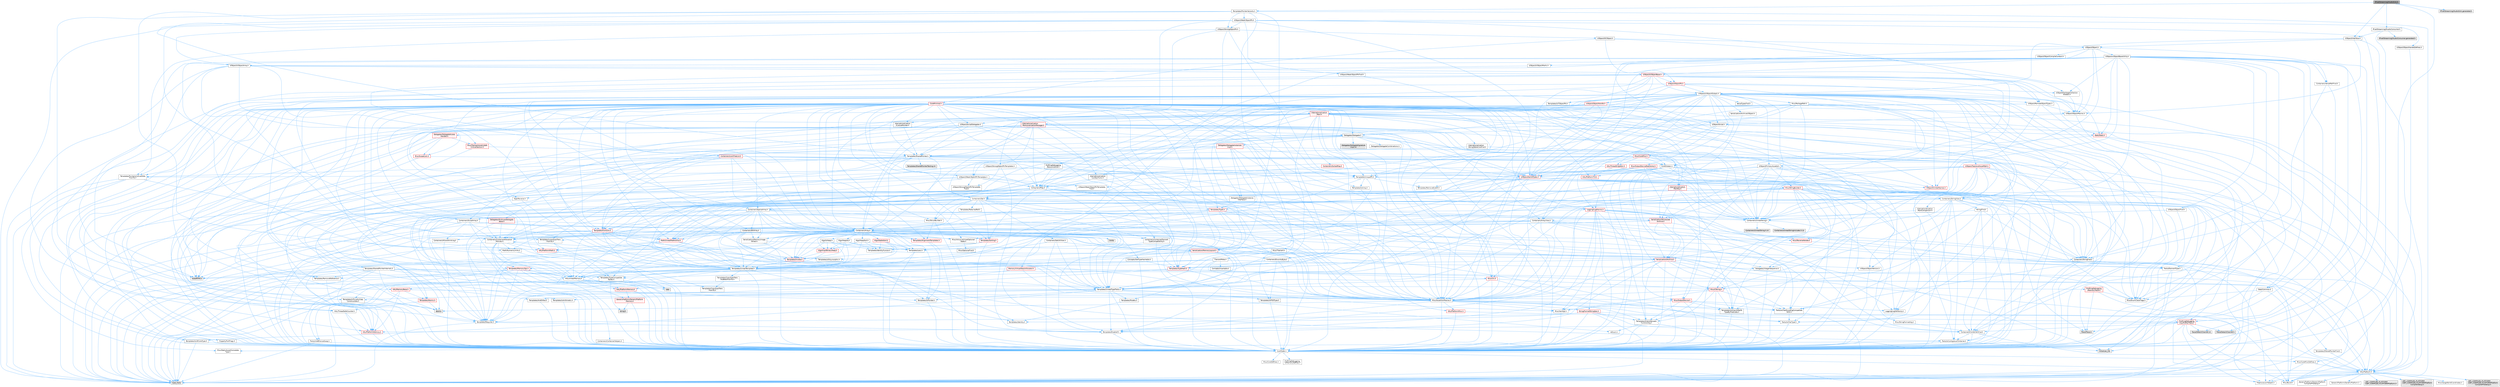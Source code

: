 digraph "IPixelStreaming2AudioSink.h"
{
 // INTERACTIVE_SVG=YES
 // LATEX_PDF_SIZE
  bgcolor="transparent";
  edge [fontname=Helvetica,fontsize=10,labelfontname=Helvetica,labelfontsize=10];
  node [fontname=Helvetica,fontsize=10,shape=box,height=0.2,width=0.4];
  Node1 [id="Node000001",label="IPixelStreaming2AudioSink.h",height=0.2,width=0.4,color="gray40", fillcolor="grey60", style="filled", fontcolor="black",tooltip=" "];
  Node1 -> Node2 [id="edge1_Node000001_Node000002",color="steelblue1",style="solid",tooltip=" "];
  Node2 [id="Node000002",label="CoreTypes.h",height=0.2,width=0.4,color="grey40", fillcolor="white", style="filled",URL="$dc/dec/CoreTypes_8h.html",tooltip=" "];
  Node2 -> Node3 [id="edge2_Node000002_Node000003",color="steelblue1",style="solid",tooltip=" "];
  Node3 [id="Node000003",label="HAL/Platform.h",height=0.2,width=0.4,color="grey40", fillcolor="white", style="filled",URL="$d9/dd0/Platform_8h.html",tooltip=" "];
  Node3 -> Node4 [id="edge3_Node000003_Node000004",color="steelblue1",style="solid",tooltip=" "];
  Node4 [id="Node000004",label="Misc/Build.h",height=0.2,width=0.4,color="grey40", fillcolor="white", style="filled",URL="$d3/dbb/Build_8h.html",tooltip=" "];
  Node3 -> Node5 [id="edge4_Node000003_Node000005",color="steelblue1",style="solid",tooltip=" "];
  Node5 [id="Node000005",label="Misc/LargeWorldCoordinates.h",height=0.2,width=0.4,color="grey40", fillcolor="white", style="filled",URL="$d2/dcb/LargeWorldCoordinates_8h.html",tooltip=" "];
  Node3 -> Node6 [id="edge5_Node000003_Node000006",color="steelblue1",style="solid",tooltip=" "];
  Node6 [id="Node000006",label="type_traits",height=0.2,width=0.4,color="grey60", fillcolor="#E0E0E0", style="filled",tooltip=" "];
  Node3 -> Node7 [id="edge6_Node000003_Node000007",color="steelblue1",style="solid",tooltip=" "];
  Node7 [id="Node000007",label="PreprocessorHelpers.h",height=0.2,width=0.4,color="grey40", fillcolor="white", style="filled",URL="$db/ddb/PreprocessorHelpers_8h.html",tooltip=" "];
  Node3 -> Node8 [id="edge7_Node000003_Node000008",color="steelblue1",style="solid",tooltip=" "];
  Node8 [id="Node000008",label="UBT_COMPILED_PLATFORM\l/UBT_COMPILED_PLATFORMPlatform\lCompilerPreSetup.h",height=0.2,width=0.4,color="grey60", fillcolor="#E0E0E0", style="filled",tooltip=" "];
  Node3 -> Node9 [id="edge8_Node000003_Node000009",color="steelblue1",style="solid",tooltip=" "];
  Node9 [id="Node000009",label="GenericPlatform/GenericPlatform\lCompilerPreSetup.h",height=0.2,width=0.4,color="grey40", fillcolor="white", style="filled",URL="$d9/dc8/GenericPlatformCompilerPreSetup_8h.html",tooltip=" "];
  Node3 -> Node10 [id="edge9_Node000003_Node000010",color="steelblue1",style="solid",tooltip=" "];
  Node10 [id="Node000010",label="GenericPlatform/GenericPlatform.h",height=0.2,width=0.4,color="grey40", fillcolor="white", style="filled",URL="$d6/d84/GenericPlatform_8h.html",tooltip=" "];
  Node3 -> Node11 [id="edge10_Node000003_Node000011",color="steelblue1",style="solid",tooltip=" "];
  Node11 [id="Node000011",label="UBT_COMPILED_PLATFORM\l/UBT_COMPILED_PLATFORMPlatform.h",height=0.2,width=0.4,color="grey60", fillcolor="#E0E0E0", style="filled",tooltip=" "];
  Node3 -> Node12 [id="edge11_Node000003_Node000012",color="steelblue1",style="solid",tooltip=" "];
  Node12 [id="Node000012",label="UBT_COMPILED_PLATFORM\l/UBT_COMPILED_PLATFORMPlatform\lCompilerSetup.h",height=0.2,width=0.4,color="grey60", fillcolor="#E0E0E0", style="filled",tooltip=" "];
  Node2 -> Node13 [id="edge12_Node000002_Node000013",color="steelblue1",style="solid",tooltip=" "];
  Node13 [id="Node000013",label="ProfilingDebugging\l/UMemoryDefines.h",height=0.2,width=0.4,color="grey40", fillcolor="white", style="filled",URL="$d2/da2/UMemoryDefines_8h.html",tooltip=" "];
  Node2 -> Node14 [id="edge13_Node000002_Node000014",color="steelblue1",style="solid",tooltip=" "];
  Node14 [id="Node000014",label="Misc/CoreMiscDefines.h",height=0.2,width=0.4,color="grey40", fillcolor="white", style="filled",URL="$da/d38/CoreMiscDefines_8h.html",tooltip=" "];
  Node14 -> Node3 [id="edge14_Node000014_Node000003",color="steelblue1",style="solid",tooltip=" "];
  Node14 -> Node7 [id="edge15_Node000014_Node000007",color="steelblue1",style="solid",tooltip=" "];
  Node2 -> Node15 [id="edge16_Node000002_Node000015",color="steelblue1",style="solid",tooltip=" "];
  Node15 [id="Node000015",label="Misc/CoreDefines.h",height=0.2,width=0.4,color="grey40", fillcolor="white", style="filled",URL="$d3/dd2/CoreDefines_8h.html",tooltip=" "];
  Node1 -> Node16 [id="edge17_Node000001_Node000016",color="steelblue1",style="solid",tooltip=" "];
  Node16 [id="Node000016",label="IPixelStreaming2AudioConsumer.h",height=0.2,width=0.4,color="grey40", fillcolor="white", style="filled",URL="$d6/dd8/IPixelStreaming2AudioConsumer_8h.html",tooltip=" "];
  Node16 -> Node2 [id="edge18_Node000016_Node000002",color="steelblue1",style="solid",tooltip=" "];
  Node16 -> Node17 [id="edge19_Node000016_Node000017",color="steelblue1",style="solid",tooltip=" "];
  Node17 [id="Node000017",label="UObject/Interface.h",height=0.2,width=0.4,color="grey40", fillcolor="white", style="filled",URL="$d7/d91/Interface_8h.html",tooltip=" "];
  Node17 -> Node3 [id="edge20_Node000017_Node000003",color="steelblue1",style="solid",tooltip=" "];
  Node17 -> Node18 [id="edge21_Node000017_Node000018",color="steelblue1",style="solid",tooltip=" "];
  Node18 [id="Node000018",label="UObject/Object.h",height=0.2,width=0.4,color="grey40", fillcolor="white", style="filled",URL="$db/dbf/Object_8h.html",tooltip=" "];
  Node18 -> Node19 [id="edge22_Node000018_Node000019",color="steelblue1",style="solid",tooltip=" "];
  Node19 [id="Node000019",label="UObject/Script.h",height=0.2,width=0.4,color="grey40", fillcolor="white", style="filled",URL="$de/dc6/Script_8h.html",tooltip=" "];
  Node19 -> Node20 [id="edge23_Node000019_Node000020",color="steelblue1",style="solid",tooltip=" "];
  Node20 [id="Node000020",label="Delegates/Delegate.h",height=0.2,width=0.4,color="grey40", fillcolor="white", style="filled",URL="$d4/d80/Delegate_8h.html",tooltip=" "];
  Node20 -> Node2 [id="edge24_Node000020_Node000002",color="steelblue1",style="solid",tooltip=" "];
  Node20 -> Node21 [id="edge25_Node000020_Node000021",color="steelblue1",style="solid",tooltip=" "];
  Node21 [id="Node000021",label="Misc/AssertionMacros.h",height=0.2,width=0.4,color="grey40", fillcolor="white", style="filled",URL="$d0/dfa/AssertionMacros_8h.html",tooltip=" "];
  Node21 -> Node2 [id="edge26_Node000021_Node000002",color="steelblue1",style="solid",tooltip=" "];
  Node21 -> Node3 [id="edge27_Node000021_Node000003",color="steelblue1",style="solid",tooltip=" "];
  Node21 -> Node22 [id="edge28_Node000021_Node000022",color="steelblue1",style="solid",tooltip=" "];
  Node22 [id="Node000022",label="HAL/PlatformMisc.h",height=0.2,width=0.4,color="red", fillcolor="#FFF0F0", style="filled",URL="$d0/df5/PlatformMisc_8h.html",tooltip=" "];
  Node22 -> Node2 [id="edge29_Node000022_Node000002",color="steelblue1",style="solid",tooltip=" "];
  Node22 -> Node50 [id="edge30_Node000022_Node000050",color="steelblue1",style="solid",tooltip=" "];
  Node50 [id="Node000050",label="ProfilingDebugging\l/CpuProfilerTrace.h",height=0.2,width=0.4,color="red", fillcolor="#FFF0F0", style="filled",URL="$da/dcb/CpuProfilerTrace_8h.html",tooltip=" "];
  Node50 -> Node2 [id="edge31_Node000050_Node000002",color="steelblue1",style="solid",tooltip=" "];
  Node50 -> Node30 [id="edge32_Node000050_Node000030",color="steelblue1",style="solid",tooltip=" "];
  Node30 [id="Node000030",label="Containers/ContainersFwd.h",height=0.2,width=0.4,color="grey40", fillcolor="white", style="filled",URL="$d4/d0a/ContainersFwd_8h.html",tooltip=" "];
  Node30 -> Node3 [id="edge33_Node000030_Node000003",color="steelblue1",style="solid",tooltip=" "];
  Node30 -> Node2 [id="edge34_Node000030_Node000002",color="steelblue1",style="solid",tooltip=" "];
  Node30 -> Node27 [id="edge35_Node000030_Node000027",color="steelblue1",style="solid",tooltip=" "];
  Node27 [id="Node000027",label="Traits/IsContiguousContainer.h",height=0.2,width=0.4,color="grey40", fillcolor="white", style="filled",URL="$d5/d3c/IsContiguousContainer_8h.html",tooltip=" "];
  Node27 -> Node2 [id="edge36_Node000027_Node000002",color="steelblue1",style="solid",tooltip=" "];
  Node27 -> Node28 [id="edge37_Node000027_Node000028",color="steelblue1",style="solid",tooltip=" "];
  Node28 [id="Node000028",label="Misc/StaticAssertComplete\lType.h",height=0.2,width=0.4,color="grey40", fillcolor="white", style="filled",URL="$d5/d4e/StaticAssertCompleteType_8h.html",tooltip=" "];
  Node27 -> Node26 [id="edge38_Node000027_Node000026",color="steelblue1",style="solid",tooltip=" "];
  Node26 [id="Node000026",label="initializer_list",height=0.2,width=0.4,color="grey60", fillcolor="#E0E0E0", style="filled",tooltip=" "];
  Node50 -> Node51 [id="edge39_Node000050_Node000051",color="steelblue1",style="solid",tooltip=" "];
  Node51 [id="Node000051",label="HAL/PlatformAtomics.h",height=0.2,width=0.4,color="red", fillcolor="#FFF0F0", style="filled",URL="$d3/d36/PlatformAtomics_8h.html",tooltip=" "];
  Node51 -> Node2 [id="edge40_Node000051_Node000002",color="steelblue1",style="solid",tooltip=" "];
  Node50 -> Node7 [id="edge41_Node000050_Node000007",color="steelblue1",style="solid",tooltip=" "];
  Node50 -> Node4 [id="edge42_Node000050_Node000004",color="steelblue1",style="solid",tooltip=" "];
  Node50 -> Node55 [id="edge43_Node000050_Node000055",color="steelblue1",style="solid",tooltip=" "];
  Node55 [id="Node000055",label="Trace/Detail/Channel.h",height=0.2,width=0.4,color="grey60", fillcolor="#E0E0E0", style="filled",tooltip=" "];
  Node50 -> Node56 [id="edge44_Node000050_Node000056",color="steelblue1",style="solid",tooltip=" "];
  Node56 [id="Node000056",label="Trace/Detail/Channel.inl",height=0.2,width=0.4,color="grey60", fillcolor="#E0E0E0", style="filled",tooltip=" "];
  Node50 -> Node57 [id="edge45_Node000050_Node000057",color="steelblue1",style="solid",tooltip=" "];
  Node57 [id="Node000057",label="Trace/Trace.h",height=0.2,width=0.4,color="grey60", fillcolor="#E0E0E0", style="filled",tooltip=" "];
  Node21 -> Node7 [id="edge46_Node000021_Node000007",color="steelblue1",style="solid",tooltip=" "];
  Node21 -> Node58 [id="edge47_Node000021_Node000058",color="steelblue1",style="solid",tooltip=" "];
  Node58 [id="Node000058",label="Templates/EnableIf.h",height=0.2,width=0.4,color="grey40", fillcolor="white", style="filled",URL="$d7/d60/EnableIf_8h.html",tooltip=" "];
  Node58 -> Node2 [id="edge48_Node000058_Node000002",color="steelblue1",style="solid",tooltip=" "];
  Node21 -> Node59 [id="edge49_Node000021_Node000059",color="steelblue1",style="solid",tooltip=" "];
  Node59 [id="Node000059",label="Templates/IsArrayOrRefOf\lTypeByPredicate.h",height=0.2,width=0.4,color="grey40", fillcolor="white", style="filled",URL="$d6/da1/IsArrayOrRefOfTypeByPredicate_8h.html",tooltip=" "];
  Node59 -> Node2 [id="edge50_Node000059_Node000002",color="steelblue1",style="solid",tooltip=" "];
  Node21 -> Node60 [id="edge51_Node000021_Node000060",color="steelblue1",style="solid",tooltip=" "];
  Node60 [id="Node000060",label="Templates/IsValidVariadic\lFunctionArg.h",height=0.2,width=0.4,color="grey40", fillcolor="white", style="filled",URL="$d0/dc8/IsValidVariadicFunctionArg_8h.html",tooltip=" "];
  Node60 -> Node2 [id="edge52_Node000060_Node000002",color="steelblue1",style="solid",tooltip=" "];
  Node60 -> Node61 [id="edge53_Node000060_Node000061",color="steelblue1",style="solid",tooltip=" "];
  Node61 [id="Node000061",label="IsEnum.h",height=0.2,width=0.4,color="grey40", fillcolor="white", style="filled",URL="$d4/de5/IsEnum_8h.html",tooltip=" "];
  Node60 -> Node6 [id="edge54_Node000060_Node000006",color="steelblue1",style="solid",tooltip=" "];
  Node21 -> Node62 [id="edge55_Node000021_Node000062",color="steelblue1",style="solid",tooltip=" "];
  Node62 [id="Node000062",label="Traits/IsCharEncodingCompatible\lWith.h",height=0.2,width=0.4,color="grey40", fillcolor="white", style="filled",URL="$df/dd1/IsCharEncodingCompatibleWith_8h.html",tooltip=" "];
  Node62 -> Node6 [id="edge56_Node000062_Node000006",color="steelblue1",style="solid",tooltip=" "];
  Node62 -> Node63 [id="edge57_Node000062_Node000063",color="steelblue1",style="solid",tooltip=" "];
  Node63 [id="Node000063",label="Traits/IsCharType.h",height=0.2,width=0.4,color="grey40", fillcolor="white", style="filled",URL="$db/d51/IsCharType_8h.html",tooltip=" "];
  Node63 -> Node2 [id="edge58_Node000063_Node000002",color="steelblue1",style="solid",tooltip=" "];
  Node21 -> Node64 [id="edge59_Node000021_Node000064",color="steelblue1",style="solid",tooltip=" "];
  Node64 [id="Node000064",label="Misc/VarArgs.h",height=0.2,width=0.4,color="grey40", fillcolor="white", style="filled",URL="$d5/d6f/VarArgs_8h.html",tooltip=" "];
  Node64 -> Node2 [id="edge60_Node000064_Node000002",color="steelblue1",style="solid",tooltip=" "];
  Node21 -> Node65 [id="edge61_Node000021_Node000065",color="steelblue1",style="solid",tooltip=" "];
  Node65 [id="Node000065",label="String/FormatStringSan.h",height=0.2,width=0.4,color="red", fillcolor="#FFF0F0", style="filled",URL="$d3/d8b/FormatStringSan_8h.html",tooltip=" "];
  Node65 -> Node6 [id="edge62_Node000065_Node000006",color="steelblue1",style="solid",tooltip=" "];
  Node65 -> Node2 [id="edge63_Node000065_Node000002",color="steelblue1",style="solid",tooltip=" "];
  Node65 -> Node66 [id="edge64_Node000065_Node000066",color="steelblue1",style="solid",tooltip=" "];
  Node66 [id="Node000066",label="Templates/Requires.h",height=0.2,width=0.4,color="grey40", fillcolor="white", style="filled",URL="$dc/d96/Requires_8h.html",tooltip=" "];
  Node66 -> Node58 [id="edge65_Node000066_Node000058",color="steelblue1",style="solid",tooltip=" "];
  Node66 -> Node6 [id="edge66_Node000066_Node000006",color="steelblue1",style="solid",tooltip=" "];
  Node65 -> Node67 [id="edge67_Node000065_Node000067",color="steelblue1",style="solid",tooltip=" "];
  Node67 [id="Node000067",label="Templates/Identity.h",height=0.2,width=0.4,color="grey40", fillcolor="white", style="filled",URL="$d0/dd5/Identity_8h.html",tooltip=" "];
  Node65 -> Node60 [id="edge68_Node000065_Node000060",color="steelblue1",style="solid",tooltip=" "];
  Node65 -> Node63 [id="edge69_Node000065_Node000063",color="steelblue1",style="solid",tooltip=" "];
  Node65 -> Node30 [id="edge70_Node000065_Node000030",color="steelblue1",style="solid",tooltip=" "];
  Node21 -> Node71 [id="edge71_Node000021_Node000071",color="steelblue1",style="solid",tooltip=" "];
  Node71 [id="Node000071",label="atomic",height=0.2,width=0.4,color="grey60", fillcolor="#E0E0E0", style="filled",tooltip=" "];
  Node20 -> Node72 [id="edge72_Node000020_Node000072",color="steelblue1",style="solid",tooltip=" "];
  Node72 [id="Node000072",label="UObject/NameTypes.h",height=0.2,width=0.4,color="red", fillcolor="#FFF0F0", style="filled",URL="$d6/d35/NameTypes_8h.html",tooltip=" "];
  Node72 -> Node2 [id="edge73_Node000072_Node000002",color="steelblue1",style="solid",tooltip=" "];
  Node72 -> Node21 [id="edge74_Node000072_Node000021",color="steelblue1",style="solid",tooltip=" "];
  Node72 -> Node73 [id="edge75_Node000072_Node000073",color="steelblue1",style="solid",tooltip=" "];
  Node73 [id="Node000073",label="HAL/UnrealMemory.h",height=0.2,width=0.4,color="grey40", fillcolor="white", style="filled",URL="$d9/d96/UnrealMemory_8h.html",tooltip=" "];
  Node73 -> Node2 [id="edge76_Node000073_Node000002",color="steelblue1",style="solid",tooltip=" "];
  Node73 -> Node74 [id="edge77_Node000073_Node000074",color="steelblue1",style="solid",tooltip=" "];
  Node74 [id="Node000074",label="GenericPlatform/GenericPlatform\lMemory.h",height=0.2,width=0.4,color="red", fillcolor="#FFF0F0", style="filled",URL="$dd/d22/GenericPlatformMemory_8h.html",tooltip=" "];
  Node74 -> Node2 [id="edge78_Node000074_Node000002",color="steelblue1",style="solid",tooltip=" "];
  Node74 -> Node43 [id="edge79_Node000074_Node000043",color="steelblue1",style="solid",tooltip=" "];
  Node43 [id="Node000043",label="string.h",height=0.2,width=0.4,color="grey60", fillcolor="#E0E0E0", style="filled",tooltip=" "];
  Node73 -> Node77 [id="edge80_Node000073_Node000077",color="steelblue1",style="solid",tooltip=" "];
  Node77 [id="Node000077",label="HAL/MemoryBase.h",height=0.2,width=0.4,color="red", fillcolor="#FFF0F0", style="filled",URL="$d6/d9f/MemoryBase_8h.html",tooltip=" "];
  Node77 -> Node2 [id="edge81_Node000077_Node000002",color="steelblue1",style="solid",tooltip=" "];
  Node77 -> Node51 [id="edge82_Node000077_Node000051",color="steelblue1",style="solid",tooltip=" "];
  Node77 -> Node79 [id="edge83_Node000077_Node000079",color="steelblue1",style="solid",tooltip=" "];
  Node79 [id="Node000079",label="Misc/OutputDevice.h",height=0.2,width=0.4,color="red", fillcolor="#FFF0F0", style="filled",URL="$d7/d32/OutputDevice_8h.html",tooltip=" "];
  Node79 -> Node2 [id="edge84_Node000079_Node000002",color="steelblue1",style="solid",tooltip=" "];
  Node79 -> Node80 [id="edge85_Node000079_Node000080",color="steelblue1",style="solid",tooltip=" "];
  Node80 [id="Node000080",label="Logging/LogVerbosity.h",height=0.2,width=0.4,color="grey40", fillcolor="white", style="filled",URL="$d2/d8f/LogVerbosity_8h.html",tooltip=" "];
  Node80 -> Node2 [id="edge86_Node000080_Node000002",color="steelblue1",style="solid",tooltip=" "];
  Node79 -> Node64 [id="edge87_Node000079_Node000064",color="steelblue1",style="solid",tooltip=" "];
  Node79 -> Node59 [id="edge88_Node000079_Node000059",color="steelblue1",style="solid",tooltip=" "];
  Node79 -> Node60 [id="edge89_Node000079_Node000060",color="steelblue1",style="solid",tooltip=" "];
  Node79 -> Node62 [id="edge90_Node000079_Node000062",color="steelblue1",style="solid",tooltip=" "];
  Node77 -> Node81 [id="edge91_Node000077_Node000081",color="steelblue1",style="solid",tooltip=" "];
  Node81 [id="Node000081",label="Templates/Atomic.h",height=0.2,width=0.4,color="red", fillcolor="#FFF0F0", style="filled",URL="$d3/d91/Atomic_8h.html",tooltip=" "];
  Node81 -> Node82 [id="edge92_Node000081_Node000082",color="steelblue1",style="solid",tooltip=" "];
  Node82 [id="Node000082",label="HAL/ThreadSafeCounter.h",height=0.2,width=0.4,color="grey40", fillcolor="white", style="filled",URL="$dc/dc9/ThreadSafeCounter_8h.html",tooltip=" "];
  Node82 -> Node2 [id="edge93_Node000082_Node000002",color="steelblue1",style="solid",tooltip=" "];
  Node82 -> Node51 [id="edge94_Node000082_Node000051",color="steelblue1",style="solid",tooltip=" "];
  Node81 -> Node71 [id="edge95_Node000081_Node000071",color="steelblue1",style="solid",tooltip=" "];
  Node73 -> Node90 [id="edge96_Node000073_Node000090",color="steelblue1",style="solid",tooltip=" "];
  Node90 [id="Node000090",label="HAL/PlatformMemory.h",height=0.2,width=0.4,color="red", fillcolor="#FFF0F0", style="filled",URL="$de/d68/PlatformMemory_8h.html",tooltip=" "];
  Node90 -> Node2 [id="edge97_Node000090_Node000002",color="steelblue1",style="solid",tooltip=" "];
  Node90 -> Node74 [id="edge98_Node000090_Node000074",color="steelblue1",style="solid",tooltip=" "];
  Node73 -> Node92 [id="edge99_Node000073_Node000092",color="steelblue1",style="solid",tooltip=" "];
  Node92 [id="Node000092",label="ProfilingDebugging\l/MemoryTrace.h",height=0.2,width=0.4,color="red", fillcolor="#FFF0F0", style="filled",URL="$da/dd7/MemoryTrace_8h.html",tooltip=" "];
  Node92 -> Node3 [id="edge100_Node000092_Node000003",color="steelblue1",style="solid",tooltip=" "];
  Node92 -> Node46 [id="edge101_Node000092_Node000046",color="steelblue1",style="solid",tooltip=" "];
  Node46 [id="Node000046",label="Misc/EnumClassFlags.h",height=0.2,width=0.4,color="grey40", fillcolor="white", style="filled",URL="$d8/de7/EnumClassFlags_8h.html",tooltip=" "];
  Node92 -> Node57 [id="edge102_Node000092_Node000057",color="steelblue1",style="solid",tooltip=" "];
  Node73 -> Node93 [id="edge103_Node000073_Node000093",color="steelblue1",style="solid",tooltip=" "];
  Node93 [id="Node000093",label="Templates/IsPointer.h",height=0.2,width=0.4,color="grey40", fillcolor="white", style="filled",URL="$d7/d05/IsPointer_8h.html",tooltip=" "];
  Node93 -> Node2 [id="edge104_Node000093_Node000002",color="steelblue1",style="solid",tooltip=" "];
  Node72 -> Node94 [id="edge105_Node000072_Node000094",color="steelblue1",style="solid",tooltip=" "];
  Node94 [id="Node000094",label="Templates/UnrealTypeTraits.h",height=0.2,width=0.4,color="grey40", fillcolor="white", style="filled",URL="$d2/d2d/UnrealTypeTraits_8h.html",tooltip=" "];
  Node94 -> Node2 [id="edge106_Node000094_Node000002",color="steelblue1",style="solid",tooltip=" "];
  Node94 -> Node93 [id="edge107_Node000094_Node000093",color="steelblue1",style="solid",tooltip=" "];
  Node94 -> Node21 [id="edge108_Node000094_Node000021",color="steelblue1",style="solid",tooltip=" "];
  Node94 -> Node86 [id="edge109_Node000094_Node000086",color="steelblue1",style="solid",tooltip=" "];
  Node86 [id="Node000086",label="Templates/AndOrNot.h",height=0.2,width=0.4,color="grey40", fillcolor="white", style="filled",URL="$db/d0a/AndOrNot_8h.html",tooltip=" "];
  Node86 -> Node2 [id="edge110_Node000086_Node000002",color="steelblue1",style="solid",tooltip=" "];
  Node94 -> Node58 [id="edge111_Node000094_Node000058",color="steelblue1",style="solid",tooltip=" "];
  Node94 -> Node95 [id="edge112_Node000094_Node000095",color="steelblue1",style="solid",tooltip=" "];
  Node95 [id="Node000095",label="Templates/IsArithmetic.h",height=0.2,width=0.4,color="grey40", fillcolor="white", style="filled",URL="$d2/d5d/IsArithmetic_8h.html",tooltip=" "];
  Node95 -> Node2 [id="edge113_Node000095_Node000002",color="steelblue1",style="solid",tooltip=" "];
  Node94 -> Node61 [id="edge114_Node000094_Node000061",color="steelblue1",style="solid",tooltip=" "];
  Node94 -> Node96 [id="edge115_Node000094_Node000096",color="steelblue1",style="solid",tooltip=" "];
  Node96 [id="Node000096",label="Templates/Models.h",height=0.2,width=0.4,color="grey40", fillcolor="white", style="filled",URL="$d3/d0c/Models_8h.html",tooltip=" "];
  Node96 -> Node67 [id="edge116_Node000096_Node000067",color="steelblue1",style="solid",tooltip=" "];
  Node94 -> Node97 [id="edge117_Node000094_Node000097",color="steelblue1",style="solid",tooltip=" "];
  Node97 [id="Node000097",label="Templates/IsPODType.h",height=0.2,width=0.4,color="grey40", fillcolor="white", style="filled",URL="$d7/db1/IsPODType_8h.html",tooltip=" "];
  Node97 -> Node2 [id="edge118_Node000097_Node000002",color="steelblue1",style="solid",tooltip=" "];
  Node94 -> Node98 [id="edge119_Node000094_Node000098",color="steelblue1",style="solid",tooltip=" "];
  Node98 [id="Node000098",label="Templates/IsUECoreType.h",height=0.2,width=0.4,color="grey40", fillcolor="white", style="filled",URL="$d1/db8/IsUECoreType_8h.html",tooltip=" "];
  Node98 -> Node2 [id="edge120_Node000098_Node000002",color="steelblue1",style="solid",tooltip=" "];
  Node98 -> Node6 [id="edge121_Node000098_Node000006",color="steelblue1",style="solid",tooltip=" "];
  Node94 -> Node87 [id="edge122_Node000094_Node000087",color="steelblue1",style="solid",tooltip=" "];
  Node87 [id="Node000087",label="Templates/IsTriviallyCopy\lConstructible.h",height=0.2,width=0.4,color="grey40", fillcolor="white", style="filled",URL="$d3/d78/IsTriviallyCopyConstructible_8h.html",tooltip=" "];
  Node87 -> Node2 [id="edge123_Node000087_Node000002",color="steelblue1",style="solid",tooltip=" "];
  Node87 -> Node6 [id="edge124_Node000087_Node000006",color="steelblue1",style="solid",tooltip=" "];
  Node72 -> Node99 [id="edge125_Node000072_Node000099",color="steelblue1",style="solid",tooltip=" "];
  Node99 [id="Node000099",label="Templates/UnrealTemplate.h",height=0.2,width=0.4,color="grey40", fillcolor="white", style="filled",URL="$d4/d24/UnrealTemplate_8h.html",tooltip=" "];
  Node99 -> Node2 [id="edge126_Node000099_Node000002",color="steelblue1",style="solid",tooltip=" "];
  Node99 -> Node93 [id="edge127_Node000099_Node000093",color="steelblue1",style="solid",tooltip=" "];
  Node99 -> Node73 [id="edge128_Node000099_Node000073",color="steelblue1",style="solid",tooltip=" "];
  Node99 -> Node100 [id="edge129_Node000099_Node000100",color="steelblue1",style="solid",tooltip=" "];
  Node100 [id="Node000100",label="Templates/CopyQualifiers\lAndRefsFromTo.h",height=0.2,width=0.4,color="grey40", fillcolor="white", style="filled",URL="$d3/db3/CopyQualifiersAndRefsFromTo_8h.html",tooltip=" "];
  Node100 -> Node101 [id="edge130_Node000100_Node000101",color="steelblue1",style="solid",tooltip=" "];
  Node101 [id="Node000101",label="Templates/CopyQualifiers\lFromTo.h",height=0.2,width=0.4,color="grey40", fillcolor="white", style="filled",URL="$d5/db4/CopyQualifiersFromTo_8h.html",tooltip=" "];
  Node99 -> Node94 [id="edge131_Node000099_Node000094",color="steelblue1",style="solid",tooltip=" "];
  Node99 -> Node102 [id="edge132_Node000099_Node000102",color="steelblue1",style="solid",tooltip=" "];
  Node102 [id="Node000102",label="Templates/RemoveReference.h",height=0.2,width=0.4,color="grey40", fillcolor="white", style="filled",URL="$da/dbe/RemoveReference_8h.html",tooltip=" "];
  Node102 -> Node2 [id="edge133_Node000102_Node000002",color="steelblue1",style="solid",tooltip=" "];
  Node99 -> Node66 [id="edge134_Node000099_Node000066",color="steelblue1",style="solid",tooltip=" "];
  Node99 -> Node103 [id="edge135_Node000099_Node000103",color="steelblue1",style="solid",tooltip=" "];
  Node103 [id="Node000103",label="Templates/TypeCompatible\lBytes.h",height=0.2,width=0.4,color="grey40", fillcolor="white", style="filled",URL="$df/d0a/TypeCompatibleBytes_8h.html",tooltip=" "];
  Node103 -> Node2 [id="edge136_Node000103_Node000002",color="steelblue1",style="solid",tooltip=" "];
  Node103 -> Node43 [id="edge137_Node000103_Node000043",color="steelblue1",style="solid",tooltip=" "];
  Node103 -> Node35 [id="edge138_Node000103_Node000035",color="steelblue1",style="solid",tooltip=" "];
  Node35 [id="Node000035",label="new",height=0.2,width=0.4,color="grey60", fillcolor="#E0E0E0", style="filled",tooltip=" "];
  Node103 -> Node6 [id="edge139_Node000103_Node000006",color="steelblue1",style="solid",tooltip=" "];
  Node99 -> Node67 [id="edge140_Node000099_Node000067",color="steelblue1",style="solid",tooltip=" "];
  Node99 -> Node27 [id="edge141_Node000099_Node000027",color="steelblue1",style="solid",tooltip=" "];
  Node99 -> Node104 [id="edge142_Node000099_Node000104",color="steelblue1",style="solid",tooltip=" "];
  Node104 [id="Node000104",label="Traits/UseBitwiseSwap.h",height=0.2,width=0.4,color="grey40", fillcolor="white", style="filled",URL="$db/df3/UseBitwiseSwap_8h.html",tooltip=" "];
  Node104 -> Node2 [id="edge143_Node000104_Node000002",color="steelblue1",style="solid",tooltip=" "];
  Node104 -> Node6 [id="edge144_Node000104_Node000006",color="steelblue1",style="solid",tooltip=" "];
  Node99 -> Node6 [id="edge145_Node000099_Node000006",color="steelblue1",style="solid",tooltip=" "];
  Node72 -> Node105 [id="edge146_Node000072_Node000105",color="steelblue1",style="solid",tooltip=" "];
  Node105 [id="Node000105",label="Containers/UnrealString.h",height=0.2,width=0.4,color="grey40", fillcolor="white", style="filled",URL="$d5/dba/UnrealString_8h.html",tooltip=" "];
  Node105 -> Node106 [id="edge147_Node000105_Node000106",color="steelblue1",style="solid",tooltip=" "];
  Node106 [id="Node000106",label="Containers/UnrealStringIncludes.h.inl",height=0.2,width=0.4,color="grey60", fillcolor="#E0E0E0", style="filled",tooltip=" "];
  Node105 -> Node107 [id="edge148_Node000105_Node000107",color="steelblue1",style="solid",tooltip=" "];
  Node107 [id="Node000107",label="Containers/UnrealString.h.inl",height=0.2,width=0.4,color="grey60", fillcolor="#E0E0E0", style="filled",tooltip=" "];
  Node105 -> Node108 [id="edge149_Node000105_Node000108",color="steelblue1",style="solid",tooltip=" "];
  Node108 [id="Node000108",label="Misc/StringFormatArg.h",height=0.2,width=0.4,color="grey40", fillcolor="white", style="filled",URL="$d2/d16/StringFormatArg_8h.html",tooltip=" "];
  Node108 -> Node30 [id="edge150_Node000108_Node000030",color="steelblue1",style="solid",tooltip=" "];
  Node72 -> Node24 [id="edge151_Node000072_Node000024",color="steelblue1",style="solid",tooltip=" "];
  Node24 [id="Node000024",label="Containers/StringFwd.h",height=0.2,width=0.4,color="grey40", fillcolor="white", style="filled",URL="$df/d37/StringFwd_8h.html",tooltip=" "];
  Node24 -> Node2 [id="edge152_Node000024_Node000002",color="steelblue1",style="solid",tooltip=" "];
  Node24 -> Node25 [id="edge153_Node000024_Node000025",color="steelblue1",style="solid",tooltip=" "];
  Node25 [id="Node000025",label="Traits/ElementType.h",height=0.2,width=0.4,color="grey40", fillcolor="white", style="filled",URL="$d5/d4f/ElementType_8h.html",tooltip=" "];
  Node25 -> Node3 [id="edge154_Node000025_Node000003",color="steelblue1",style="solid",tooltip=" "];
  Node25 -> Node26 [id="edge155_Node000025_Node000026",color="steelblue1",style="solid",tooltip=" "];
  Node25 -> Node6 [id="edge156_Node000025_Node000006",color="steelblue1",style="solid",tooltip=" "];
  Node24 -> Node27 [id="edge157_Node000024_Node000027",color="steelblue1",style="solid",tooltip=" "];
  Node72 -> Node177 [id="edge158_Node000072_Node000177",color="steelblue1",style="solid",tooltip=" "];
  Node177 [id="Node000177",label="UObject/UnrealNames.h",height=0.2,width=0.4,color="red", fillcolor="#FFF0F0", style="filled",URL="$d8/db1/UnrealNames_8h.html",tooltip=" "];
  Node177 -> Node2 [id="edge159_Node000177_Node000002",color="steelblue1",style="solid",tooltip=" "];
  Node72 -> Node81 [id="edge160_Node000072_Node000081",color="steelblue1",style="solid",tooltip=" "];
  Node72 -> Node143 [id="edge161_Node000072_Node000143",color="steelblue1",style="solid",tooltip=" "];
  Node143 [id="Node000143",label="Serialization/MemoryLayout.h",height=0.2,width=0.4,color="red", fillcolor="#FFF0F0", style="filled",URL="$d7/d66/MemoryLayout_8h.html",tooltip=" "];
  Node143 -> Node146 [id="edge162_Node000143_Node000146",color="steelblue1",style="solid",tooltip=" "];
  Node146 [id="Node000146",label="Containers/EnumAsByte.h",height=0.2,width=0.4,color="grey40", fillcolor="white", style="filled",URL="$d6/d9a/EnumAsByte_8h.html",tooltip=" "];
  Node146 -> Node2 [id="edge163_Node000146_Node000002",color="steelblue1",style="solid",tooltip=" "];
  Node146 -> Node97 [id="edge164_Node000146_Node000097",color="steelblue1",style="solid",tooltip=" "];
  Node146 -> Node147 [id="edge165_Node000146_Node000147",color="steelblue1",style="solid",tooltip=" "];
  Node147 [id="Node000147",label="Templates/TypeHash.h",height=0.2,width=0.4,color="red", fillcolor="#FFF0F0", style="filled",URL="$d1/d62/TypeHash_8h.html",tooltip=" "];
  Node147 -> Node2 [id="edge166_Node000147_Node000002",color="steelblue1",style="solid",tooltip=" "];
  Node147 -> Node66 [id="edge167_Node000147_Node000066",color="steelblue1",style="solid",tooltip=" "];
  Node147 -> Node148 [id="edge168_Node000147_Node000148",color="steelblue1",style="solid",tooltip=" "];
  Node148 [id="Node000148",label="Misc/Crc.h",height=0.2,width=0.4,color="red", fillcolor="#FFF0F0", style="filled",URL="$d4/dd2/Crc_8h.html",tooltip=" "];
  Node148 -> Node2 [id="edge169_Node000148_Node000002",color="steelblue1",style="solid",tooltip=" "];
  Node148 -> Node21 [id="edge170_Node000148_Node000021",color="steelblue1",style="solid",tooltip=" "];
  Node148 -> Node149 [id="edge171_Node000148_Node000149",color="steelblue1",style="solid",tooltip=" "];
  Node149 [id="Node000149",label="Misc/CString.h",height=0.2,width=0.4,color="red", fillcolor="#FFF0F0", style="filled",URL="$d2/d49/CString_8h.html",tooltip=" "];
  Node149 -> Node2 [id="edge172_Node000149_Node000002",color="steelblue1",style="solid",tooltip=" "];
  Node149 -> Node21 [id="edge173_Node000149_Node000021",color="steelblue1",style="solid",tooltip=" "];
  Node149 -> Node64 [id="edge174_Node000149_Node000064",color="steelblue1",style="solid",tooltip=" "];
  Node149 -> Node59 [id="edge175_Node000149_Node000059",color="steelblue1",style="solid",tooltip=" "];
  Node149 -> Node60 [id="edge176_Node000149_Node000060",color="steelblue1",style="solid",tooltip=" "];
  Node149 -> Node62 [id="edge177_Node000149_Node000062",color="steelblue1",style="solid",tooltip=" "];
  Node148 -> Node94 [id="edge178_Node000148_Node000094",color="steelblue1",style="solid",tooltip=" "];
  Node148 -> Node63 [id="edge179_Node000148_Node000063",color="steelblue1",style="solid",tooltip=" "];
  Node147 -> Node6 [id="edge180_Node000147_Node000006",color="steelblue1",style="solid",tooltip=" "];
  Node143 -> Node24 [id="edge181_Node000143_Node000024",color="steelblue1",style="solid",tooltip=" "];
  Node143 -> Node73 [id="edge182_Node000143_Node000073",color="steelblue1",style="solid",tooltip=" "];
  Node143 -> Node58 [id="edge183_Node000143_Node000058",color="steelblue1",style="solid",tooltip=" "];
  Node143 -> Node123 [id="edge184_Node000143_Node000123",color="steelblue1",style="solid",tooltip=" "];
  Node123 [id="Node000123",label="Templates/IsPolymorphic.h",height=0.2,width=0.4,color="grey40", fillcolor="white", style="filled",URL="$dc/d20/IsPolymorphic_8h.html",tooltip=" "];
  Node143 -> Node96 [id="edge185_Node000143_Node000096",color="steelblue1",style="solid",tooltip=" "];
  Node143 -> Node99 [id="edge186_Node000143_Node000099",color="steelblue1",style="solid",tooltip=" "];
  Node72 -> Node126 [id="edge187_Node000072_Node000126",color="steelblue1",style="solid",tooltip=" "];
  Node126 [id="Node000126",label="Misc/IntrusiveUnsetOptional\lState.h",height=0.2,width=0.4,color="grey40", fillcolor="white", style="filled",URL="$d2/d0a/IntrusiveUnsetOptionalState_8h.html",tooltip=" "];
  Node126 -> Node127 [id="edge188_Node000126_Node000127",color="steelblue1",style="solid",tooltip=" "];
  Node127 [id="Node000127",label="Misc/OptionalFwd.h",height=0.2,width=0.4,color="grey40", fillcolor="white", style="filled",URL="$dc/d50/OptionalFwd_8h.html",tooltip=" "];
  Node72 -> Node179 [id="edge189_Node000072_Node000179",color="steelblue1",style="solid",tooltip=" "];
  Node179 [id="Node000179",label="Misc/StringBuilder.h",height=0.2,width=0.4,color="red", fillcolor="#FFF0F0", style="filled",URL="$d4/d52/StringBuilder_8h.html",tooltip=" "];
  Node179 -> Node24 [id="edge190_Node000179_Node000024",color="steelblue1",style="solid",tooltip=" "];
  Node179 -> Node180 [id="edge191_Node000179_Node000180",color="steelblue1",style="solid",tooltip=" "];
  Node180 [id="Node000180",label="Containers/StringView.h",height=0.2,width=0.4,color="grey40", fillcolor="white", style="filled",URL="$dd/dea/StringView_8h.html",tooltip=" "];
  Node180 -> Node2 [id="edge192_Node000180_Node000002",color="steelblue1",style="solid",tooltip=" "];
  Node180 -> Node24 [id="edge193_Node000180_Node000024",color="steelblue1",style="solid",tooltip=" "];
  Node180 -> Node73 [id="edge194_Node000180_Node000073",color="steelblue1",style="solid",tooltip=" "];
  Node180 -> Node44 [id="edge195_Node000180_Node000044",color="steelblue1",style="solid",tooltip=" "];
  Node44 [id="Node000044",label="Math/NumericLimits.h",height=0.2,width=0.4,color="grey40", fillcolor="white", style="filled",URL="$df/d1b/NumericLimits_8h.html",tooltip=" "];
  Node44 -> Node2 [id="edge196_Node000044_Node000002",color="steelblue1",style="solid",tooltip=" "];
  Node180 -> Node174 [id="edge197_Node000180_Node000174",color="steelblue1",style="solid",tooltip=" "];
  Node174 [id="Node000174",label="Math/UnrealMathUtility.h",height=0.2,width=0.4,color="red", fillcolor="#FFF0F0", style="filled",URL="$db/db8/UnrealMathUtility_8h.html",tooltip=" "];
  Node174 -> Node2 [id="edge198_Node000174_Node000002",color="steelblue1",style="solid",tooltip=" "];
  Node174 -> Node21 [id="edge199_Node000174_Node000021",color="steelblue1",style="solid",tooltip=" "];
  Node174 -> Node115 [id="edge200_Node000174_Node000115",color="steelblue1",style="solid",tooltip=" "];
  Node115 [id="Node000115",label="HAL/PlatformMath.h",height=0.2,width=0.4,color="red", fillcolor="#FFF0F0", style="filled",URL="$dc/d53/PlatformMath_8h.html",tooltip=" "];
  Node115 -> Node2 [id="edge201_Node000115_Node000002",color="steelblue1",style="solid",tooltip=" "];
  Node174 -> Node67 [id="edge202_Node000174_Node000067",color="steelblue1",style="solid",tooltip=" "];
  Node174 -> Node66 [id="edge203_Node000174_Node000066",color="steelblue1",style="solid",tooltip=" "];
  Node180 -> Node148 [id="edge204_Node000180_Node000148",color="steelblue1",style="solid",tooltip=" "];
  Node180 -> Node149 [id="edge205_Node000180_Node000149",color="steelblue1",style="solid",tooltip=" "];
  Node180 -> Node128 [id="edge206_Node000180_Node000128",color="steelblue1",style="solid",tooltip=" "];
  Node128 [id="Node000128",label="Misc/ReverseIterate.h",height=0.2,width=0.4,color="red", fillcolor="#FFF0F0", style="filled",URL="$db/de3/ReverseIterate_8h.html",tooltip=" "];
  Node128 -> Node3 [id="edge207_Node000128_Node000003",color="steelblue1",style="solid",tooltip=" "];
  Node180 -> Node181 [id="edge208_Node000180_Node000181",color="steelblue1",style="solid",tooltip=" "];
  Node181 [id="Node000181",label="String/Find.h",height=0.2,width=0.4,color="grey40", fillcolor="white", style="filled",URL="$d7/dda/String_2Find_8h.html",tooltip=" "];
  Node181 -> Node182 [id="edge209_Node000181_Node000182",color="steelblue1",style="solid",tooltip=" "];
  Node182 [id="Node000182",label="Containers/ArrayView.h",height=0.2,width=0.4,color="grey40", fillcolor="white", style="filled",URL="$d7/df4/ArrayView_8h.html",tooltip=" "];
  Node182 -> Node2 [id="edge210_Node000182_Node000002",color="steelblue1",style="solid",tooltip=" "];
  Node182 -> Node30 [id="edge211_Node000182_Node000030",color="steelblue1",style="solid",tooltip=" "];
  Node182 -> Node21 [id="edge212_Node000182_Node000021",color="steelblue1",style="solid",tooltip=" "];
  Node182 -> Node128 [id="edge213_Node000182_Node000128",color="steelblue1",style="solid",tooltip=" "];
  Node182 -> Node126 [id="edge214_Node000182_Node000126",color="steelblue1",style="solid",tooltip=" "];
  Node182 -> Node158 [id="edge215_Node000182_Node000158",color="steelblue1",style="solid",tooltip=" "];
  Node158 [id="Node000158",label="Templates/Invoke.h",height=0.2,width=0.4,color="red", fillcolor="#FFF0F0", style="filled",URL="$d7/deb/Invoke_8h.html",tooltip=" "];
  Node158 -> Node2 [id="edge216_Node000158_Node000002",color="steelblue1",style="solid",tooltip=" "];
  Node158 -> Node99 [id="edge217_Node000158_Node000099",color="steelblue1",style="solid",tooltip=" "];
  Node158 -> Node6 [id="edge218_Node000158_Node000006",color="steelblue1",style="solid",tooltip=" "];
  Node182 -> Node94 [id="edge219_Node000182_Node000094",color="steelblue1",style="solid",tooltip=" "];
  Node182 -> Node25 [id="edge220_Node000182_Node000025",color="steelblue1",style="solid",tooltip=" "];
  Node182 -> Node125 [id="edge221_Node000182_Node000125",color="steelblue1",style="solid",tooltip=" "];
  Node125 [id="Node000125",label="Containers/Array.h",height=0.2,width=0.4,color="grey40", fillcolor="white", style="filled",URL="$df/dd0/Array_8h.html",tooltip=" "];
  Node125 -> Node2 [id="edge222_Node000125_Node000002",color="steelblue1",style="solid",tooltip=" "];
  Node125 -> Node21 [id="edge223_Node000125_Node000021",color="steelblue1",style="solid",tooltip=" "];
  Node125 -> Node126 [id="edge224_Node000125_Node000126",color="steelblue1",style="solid",tooltip=" "];
  Node125 -> Node128 [id="edge225_Node000125_Node000128",color="steelblue1",style="solid",tooltip=" "];
  Node125 -> Node73 [id="edge226_Node000125_Node000073",color="steelblue1",style="solid",tooltip=" "];
  Node125 -> Node94 [id="edge227_Node000125_Node000094",color="steelblue1",style="solid",tooltip=" "];
  Node125 -> Node99 [id="edge228_Node000125_Node000099",color="steelblue1",style="solid",tooltip=" "];
  Node125 -> Node130 [id="edge229_Node000125_Node000130",color="steelblue1",style="solid",tooltip=" "];
  Node130 [id="Node000130",label="Containers/AllowShrinking.h",height=0.2,width=0.4,color="grey40", fillcolor="white", style="filled",URL="$d7/d1a/AllowShrinking_8h.html",tooltip=" "];
  Node130 -> Node2 [id="edge230_Node000130_Node000002",color="steelblue1",style="solid",tooltip=" "];
  Node125 -> Node113 [id="edge231_Node000125_Node000113",color="steelblue1",style="solid",tooltip=" "];
  Node113 [id="Node000113",label="Containers/ContainerAllocation\lPolicies.h",height=0.2,width=0.4,color="grey40", fillcolor="white", style="filled",URL="$d7/dff/ContainerAllocationPolicies_8h.html",tooltip=" "];
  Node113 -> Node2 [id="edge232_Node000113_Node000002",color="steelblue1",style="solid",tooltip=" "];
  Node113 -> Node114 [id="edge233_Node000113_Node000114",color="steelblue1",style="solid",tooltip=" "];
  Node114 [id="Node000114",label="Containers/ContainerHelpers.h",height=0.2,width=0.4,color="grey40", fillcolor="white", style="filled",URL="$d7/d33/ContainerHelpers_8h.html",tooltip=" "];
  Node114 -> Node2 [id="edge234_Node000114_Node000002",color="steelblue1",style="solid",tooltip=" "];
  Node113 -> Node113 [id="edge235_Node000113_Node000113",color="steelblue1",style="solid",tooltip=" "];
  Node113 -> Node115 [id="edge236_Node000113_Node000115",color="steelblue1",style="solid",tooltip=" "];
  Node113 -> Node73 [id="edge237_Node000113_Node000073",color="steelblue1",style="solid",tooltip=" "];
  Node113 -> Node44 [id="edge238_Node000113_Node000044",color="steelblue1",style="solid",tooltip=" "];
  Node113 -> Node21 [id="edge239_Node000113_Node000021",color="steelblue1",style="solid",tooltip=" "];
  Node113 -> Node123 [id="edge240_Node000113_Node000123",color="steelblue1",style="solid",tooltip=" "];
  Node113 -> Node124 [id="edge241_Node000113_Node000124",color="steelblue1",style="solid",tooltip=" "];
  Node124 [id="Node000124",label="Templates/MemoryOps.h",height=0.2,width=0.4,color="red", fillcolor="#FFF0F0", style="filled",URL="$db/dea/MemoryOps_8h.html",tooltip=" "];
  Node124 -> Node2 [id="edge242_Node000124_Node000002",color="steelblue1",style="solid",tooltip=" "];
  Node124 -> Node73 [id="edge243_Node000124_Node000073",color="steelblue1",style="solid",tooltip=" "];
  Node124 -> Node87 [id="edge244_Node000124_Node000087",color="steelblue1",style="solid",tooltip=" "];
  Node124 -> Node66 [id="edge245_Node000124_Node000066",color="steelblue1",style="solid",tooltip=" "];
  Node124 -> Node94 [id="edge246_Node000124_Node000094",color="steelblue1",style="solid",tooltip=" "];
  Node124 -> Node104 [id="edge247_Node000124_Node000104",color="steelblue1",style="solid",tooltip=" "];
  Node124 -> Node35 [id="edge248_Node000124_Node000035",color="steelblue1",style="solid",tooltip=" "];
  Node124 -> Node6 [id="edge249_Node000124_Node000006",color="steelblue1",style="solid",tooltip=" "];
  Node113 -> Node103 [id="edge250_Node000113_Node000103",color="steelblue1",style="solid",tooltip=" "];
  Node113 -> Node6 [id="edge251_Node000113_Node000006",color="steelblue1",style="solid",tooltip=" "];
  Node125 -> Node131 [id="edge252_Node000125_Node000131",color="steelblue1",style="solid",tooltip=" "];
  Node131 [id="Node000131",label="Containers/ContainerElement\lTypeCompatibility.h",height=0.2,width=0.4,color="grey40", fillcolor="white", style="filled",URL="$df/ddf/ContainerElementTypeCompatibility_8h.html",tooltip=" "];
  Node131 -> Node2 [id="edge253_Node000131_Node000002",color="steelblue1",style="solid",tooltip=" "];
  Node131 -> Node94 [id="edge254_Node000131_Node000094",color="steelblue1",style="solid",tooltip=" "];
  Node125 -> Node132 [id="edge255_Node000125_Node000132",color="steelblue1",style="solid",tooltip=" "];
  Node132 [id="Node000132",label="Serialization/Archive.h",height=0.2,width=0.4,color="red", fillcolor="#FFF0F0", style="filled",URL="$d7/d3b/Archive_8h.html",tooltip=" "];
  Node132 -> Node2 [id="edge256_Node000132_Node000002",color="steelblue1",style="solid",tooltip=" "];
  Node132 -> Node21 [id="edge257_Node000132_Node000021",color="steelblue1",style="solid",tooltip=" "];
  Node132 -> Node4 [id="edge258_Node000132_Node000004",color="steelblue1",style="solid",tooltip=" "];
  Node132 -> Node64 [id="edge259_Node000132_Node000064",color="steelblue1",style="solid",tooltip=" "];
  Node132 -> Node58 [id="edge260_Node000132_Node000058",color="steelblue1",style="solid",tooltip=" "];
  Node132 -> Node59 [id="edge261_Node000132_Node000059",color="steelblue1",style="solid",tooltip=" "];
  Node132 -> Node60 [id="edge262_Node000132_Node000060",color="steelblue1",style="solid",tooltip=" "];
  Node132 -> Node99 [id="edge263_Node000132_Node000099",color="steelblue1",style="solid",tooltip=" "];
  Node132 -> Node62 [id="edge264_Node000132_Node000062",color="steelblue1",style="solid",tooltip=" "];
  Node132 -> Node141 [id="edge265_Node000132_Node000141",color="steelblue1",style="solid",tooltip=" "];
  Node141 [id="Node000141",label="UObject/ObjectVersion.h",height=0.2,width=0.4,color="grey40", fillcolor="white", style="filled",URL="$da/d63/ObjectVersion_8h.html",tooltip=" "];
  Node141 -> Node2 [id="edge266_Node000141_Node000002",color="steelblue1",style="solid",tooltip=" "];
  Node125 -> Node142 [id="edge267_Node000125_Node000142",color="steelblue1",style="solid",tooltip=" "];
  Node142 [id="Node000142",label="Serialization/MemoryImage\lWriter.h",height=0.2,width=0.4,color="grey40", fillcolor="white", style="filled",URL="$d0/d08/MemoryImageWriter_8h.html",tooltip=" "];
  Node142 -> Node2 [id="edge268_Node000142_Node000002",color="steelblue1",style="solid",tooltip=" "];
  Node142 -> Node143 [id="edge269_Node000142_Node000143",color="steelblue1",style="solid",tooltip=" "];
  Node125 -> Node156 [id="edge270_Node000125_Node000156",color="steelblue1",style="solid",tooltip=" "];
  Node156 [id="Node000156",label="Algo/Heapify.h",height=0.2,width=0.4,color="grey40", fillcolor="white", style="filled",URL="$d0/d2a/Heapify_8h.html",tooltip=" "];
  Node156 -> Node157 [id="edge271_Node000156_Node000157",color="steelblue1",style="solid",tooltip=" "];
  Node157 [id="Node000157",label="Algo/Impl/BinaryHeap.h",height=0.2,width=0.4,color="red", fillcolor="#FFF0F0", style="filled",URL="$d7/da3/Algo_2Impl_2BinaryHeap_8h.html",tooltip=" "];
  Node157 -> Node158 [id="edge272_Node000157_Node000158",color="steelblue1",style="solid",tooltip=" "];
  Node157 -> Node6 [id="edge273_Node000157_Node000006",color="steelblue1",style="solid",tooltip=" "];
  Node156 -> Node162 [id="edge274_Node000156_Node000162",color="steelblue1",style="solid",tooltip=" "];
  Node162 [id="Node000162",label="Templates/IdentityFunctor.h",height=0.2,width=0.4,color="grey40", fillcolor="white", style="filled",URL="$d7/d2e/IdentityFunctor_8h.html",tooltip=" "];
  Node162 -> Node3 [id="edge275_Node000162_Node000003",color="steelblue1",style="solid",tooltip=" "];
  Node156 -> Node158 [id="edge276_Node000156_Node000158",color="steelblue1",style="solid",tooltip=" "];
  Node156 -> Node163 [id="edge277_Node000156_Node000163",color="steelblue1",style="solid",tooltip=" "];
  Node163 [id="Node000163",label="Templates/Less.h",height=0.2,width=0.4,color="grey40", fillcolor="white", style="filled",URL="$de/dc8/Less_8h.html",tooltip=" "];
  Node163 -> Node2 [id="edge278_Node000163_Node000002",color="steelblue1",style="solid",tooltip=" "];
  Node163 -> Node99 [id="edge279_Node000163_Node000099",color="steelblue1",style="solid",tooltip=" "];
  Node156 -> Node99 [id="edge280_Node000156_Node000099",color="steelblue1",style="solid",tooltip=" "];
  Node125 -> Node164 [id="edge281_Node000125_Node000164",color="steelblue1",style="solid",tooltip=" "];
  Node164 [id="Node000164",label="Algo/HeapSort.h",height=0.2,width=0.4,color="grey40", fillcolor="white", style="filled",URL="$d3/d92/HeapSort_8h.html",tooltip=" "];
  Node164 -> Node157 [id="edge282_Node000164_Node000157",color="steelblue1",style="solid",tooltip=" "];
  Node164 -> Node162 [id="edge283_Node000164_Node000162",color="steelblue1",style="solid",tooltip=" "];
  Node164 -> Node163 [id="edge284_Node000164_Node000163",color="steelblue1",style="solid",tooltip=" "];
  Node164 -> Node99 [id="edge285_Node000164_Node000099",color="steelblue1",style="solid",tooltip=" "];
  Node125 -> Node165 [id="edge286_Node000125_Node000165",color="steelblue1",style="solid",tooltip=" "];
  Node165 [id="Node000165",label="Algo/IsHeap.h",height=0.2,width=0.4,color="grey40", fillcolor="white", style="filled",URL="$de/d32/IsHeap_8h.html",tooltip=" "];
  Node165 -> Node157 [id="edge287_Node000165_Node000157",color="steelblue1",style="solid",tooltip=" "];
  Node165 -> Node162 [id="edge288_Node000165_Node000162",color="steelblue1",style="solid",tooltip=" "];
  Node165 -> Node158 [id="edge289_Node000165_Node000158",color="steelblue1",style="solid",tooltip=" "];
  Node165 -> Node163 [id="edge290_Node000165_Node000163",color="steelblue1",style="solid",tooltip=" "];
  Node165 -> Node99 [id="edge291_Node000165_Node000099",color="steelblue1",style="solid",tooltip=" "];
  Node125 -> Node157 [id="edge292_Node000125_Node000157",color="steelblue1",style="solid",tooltip=" "];
  Node125 -> Node166 [id="edge293_Node000125_Node000166",color="steelblue1",style="solid",tooltip=" "];
  Node166 [id="Node000166",label="Algo/StableSort.h",height=0.2,width=0.4,color="red", fillcolor="#FFF0F0", style="filled",URL="$d7/d3c/StableSort_8h.html",tooltip=" "];
  Node166 -> Node162 [id="edge294_Node000166_Node000162",color="steelblue1",style="solid",tooltip=" "];
  Node166 -> Node158 [id="edge295_Node000166_Node000158",color="steelblue1",style="solid",tooltip=" "];
  Node166 -> Node163 [id="edge296_Node000166_Node000163",color="steelblue1",style="solid",tooltip=" "];
  Node166 -> Node99 [id="edge297_Node000166_Node000099",color="steelblue1",style="solid",tooltip=" "];
  Node125 -> Node169 [id="edge298_Node000125_Node000169",color="steelblue1",style="solid",tooltip=" "];
  Node169 [id="Node000169",label="Concepts/GetTypeHashable.h",height=0.2,width=0.4,color="grey40", fillcolor="white", style="filled",URL="$d3/da2/GetTypeHashable_8h.html",tooltip=" "];
  Node169 -> Node2 [id="edge299_Node000169_Node000002",color="steelblue1",style="solid",tooltip=" "];
  Node169 -> Node147 [id="edge300_Node000169_Node000147",color="steelblue1",style="solid",tooltip=" "];
  Node125 -> Node162 [id="edge301_Node000125_Node000162",color="steelblue1",style="solid",tooltip=" "];
  Node125 -> Node158 [id="edge302_Node000125_Node000158",color="steelblue1",style="solid",tooltip=" "];
  Node125 -> Node163 [id="edge303_Node000125_Node000163",color="steelblue1",style="solid",tooltip=" "];
  Node125 -> Node170 [id="edge304_Node000125_Node000170",color="steelblue1",style="solid",tooltip=" "];
  Node170 [id="Node000170",label="Templates/LosesQualifiers\lFromTo.h",height=0.2,width=0.4,color="grey40", fillcolor="white", style="filled",URL="$d2/db3/LosesQualifiersFromTo_8h.html",tooltip=" "];
  Node170 -> Node101 [id="edge305_Node000170_Node000101",color="steelblue1",style="solid",tooltip=" "];
  Node170 -> Node6 [id="edge306_Node000170_Node000006",color="steelblue1",style="solid",tooltip=" "];
  Node125 -> Node66 [id="edge307_Node000125_Node000066",color="steelblue1",style="solid",tooltip=" "];
  Node125 -> Node171 [id="edge308_Node000125_Node000171",color="steelblue1",style="solid",tooltip=" "];
  Node171 [id="Node000171",label="Templates/Sorting.h",height=0.2,width=0.4,color="red", fillcolor="#FFF0F0", style="filled",URL="$d3/d9e/Sorting_8h.html",tooltip=" "];
  Node171 -> Node2 [id="edge309_Node000171_Node000002",color="steelblue1",style="solid",tooltip=" "];
  Node171 -> Node115 [id="edge310_Node000171_Node000115",color="steelblue1",style="solid",tooltip=" "];
  Node171 -> Node163 [id="edge311_Node000171_Node000163",color="steelblue1",style="solid",tooltip=" "];
  Node125 -> Node175 [id="edge312_Node000125_Node000175",color="steelblue1",style="solid",tooltip=" "];
  Node175 [id="Node000175",label="Templates/AlignmentTemplates.h",height=0.2,width=0.4,color="red", fillcolor="#FFF0F0", style="filled",URL="$dd/d32/AlignmentTemplates_8h.html",tooltip=" "];
  Node175 -> Node2 [id="edge313_Node000175_Node000002",color="steelblue1",style="solid",tooltip=" "];
  Node175 -> Node93 [id="edge314_Node000175_Node000093",color="steelblue1",style="solid",tooltip=" "];
  Node125 -> Node25 [id="edge315_Node000125_Node000025",color="steelblue1",style="solid",tooltip=" "];
  Node125 -> Node121 [id="edge316_Node000125_Node000121",color="steelblue1",style="solid",tooltip=" "];
  Node121 [id="Node000121",label="limits",height=0.2,width=0.4,color="grey60", fillcolor="#E0E0E0", style="filled",tooltip=" "];
  Node125 -> Node6 [id="edge317_Node000125_Node000006",color="steelblue1",style="solid",tooltip=" "];
  Node182 -> Node174 [id="edge318_Node000182_Node000174",color="steelblue1",style="solid",tooltip=" "];
  Node182 -> Node6 [id="edge319_Node000182_Node000006",color="steelblue1",style="solid",tooltip=" "];
  Node181 -> Node30 [id="edge320_Node000181_Node000030",color="steelblue1",style="solid",tooltip=" "];
  Node181 -> Node24 [id="edge321_Node000181_Node000024",color="steelblue1",style="solid",tooltip=" "];
  Node181 -> Node2 [id="edge322_Node000181_Node000002",color="steelblue1",style="solid",tooltip=" "];
  Node181 -> Node149 [id="edge323_Node000181_Node000149",color="steelblue1",style="solid",tooltip=" "];
  Node180 -> Node66 [id="edge324_Node000180_Node000066",color="steelblue1",style="solid",tooltip=" "];
  Node180 -> Node99 [id="edge325_Node000180_Node000099",color="steelblue1",style="solid",tooltip=" "];
  Node180 -> Node25 [id="edge326_Node000180_Node000025",color="steelblue1",style="solid",tooltip=" "];
  Node180 -> Node62 [id="edge327_Node000180_Node000062",color="steelblue1",style="solid",tooltip=" "];
  Node180 -> Node63 [id="edge328_Node000180_Node000063",color="steelblue1",style="solid",tooltip=" "];
  Node180 -> Node27 [id="edge329_Node000180_Node000027",color="steelblue1",style="solid",tooltip=" "];
  Node180 -> Node6 [id="edge330_Node000180_Node000006",color="steelblue1",style="solid",tooltip=" "];
  Node179 -> Node2 [id="edge331_Node000179_Node000002",color="steelblue1",style="solid",tooltip=" "];
  Node179 -> Node73 [id="edge332_Node000179_Node000073",color="steelblue1",style="solid",tooltip=" "];
  Node179 -> Node21 [id="edge333_Node000179_Node000021",color="steelblue1",style="solid",tooltip=" "];
  Node179 -> Node149 [id="edge334_Node000179_Node000149",color="steelblue1",style="solid",tooltip=" "];
  Node179 -> Node58 [id="edge335_Node000179_Node000058",color="steelblue1",style="solid",tooltip=" "];
  Node179 -> Node59 [id="edge336_Node000179_Node000059",color="steelblue1",style="solid",tooltip=" "];
  Node179 -> Node60 [id="edge337_Node000179_Node000060",color="steelblue1",style="solid",tooltip=" "];
  Node179 -> Node66 [id="edge338_Node000179_Node000066",color="steelblue1",style="solid",tooltip=" "];
  Node179 -> Node99 [id="edge339_Node000179_Node000099",color="steelblue1",style="solid",tooltip=" "];
  Node179 -> Node94 [id="edge340_Node000179_Node000094",color="steelblue1",style="solid",tooltip=" "];
  Node179 -> Node62 [id="edge341_Node000179_Node000062",color="steelblue1",style="solid",tooltip=" "];
  Node179 -> Node63 [id="edge342_Node000179_Node000063",color="steelblue1",style="solid",tooltip=" "];
  Node179 -> Node27 [id="edge343_Node000179_Node000027",color="steelblue1",style="solid",tooltip=" "];
  Node179 -> Node6 [id="edge344_Node000179_Node000006",color="steelblue1",style="solid",tooltip=" "];
  Node72 -> Node57 [id="edge345_Node000072_Node000057",color="steelblue1",style="solid",tooltip=" "];
  Node20 -> Node185 [id="edge346_Node000020_Node000185",color="steelblue1",style="solid",tooltip=" "];
  Node185 [id="Node000185",label="Templates/SharedPointer.h",height=0.2,width=0.4,color="grey40", fillcolor="white", style="filled",URL="$d2/d17/SharedPointer_8h.html",tooltip=" "];
  Node185 -> Node2 [id="edge347_Node000185_Node000002",color="steelblue1",style="solid",tooltip=" "];
  Node185 -> Node126 [id="edge348_Node000185_Node000126",color="steelblue1",style="solid",tooltip=" "];
  Node185 -> Node186 [id="edge349_Node000185_Node000186",color="steelblue1",style="solid",tooltip=" "];
  Node186 [id="Node000186",label="Templates/PointerIsConvertible\lFromTo.h",height=0.2,width=0.4,color="grey40", fillcolor="white", style="filled",URL="$d6/d65/PointerIsConvertibleFromTo_8h.html",tooltip=" "];
  Node186 -> Node2 [id="edge350_Node000186_Node000002",color="steelblue1",style="solid",tooltip=" "];
  Node186 -> Node28 [id="edge351_Node000186_Node000028",color="steelblue1",style="solid",tooltip=" "];
  Node186 -> Node170 [id="edge352_Node000186_Node000170",color="steelblue1",style="solid",tooltip=" "];
  Node186 -> Node6 [id="edge353_Node000186_Node000006",color="steelblue1",style="solid",tooltip=" "];
  Node185 -> Node21 [id="edge354_Node000185_Node000021",color="steelblue1",style="solid",tooltip=" "];
  Node185 -> Node73 [id="edge355_Node000185_Node000073",color="steelblue1",style="solid",tooltip=" "];
  Node185 -> Node125 [id="edge356_Node000185_Node000125",color="steelblue1",style="solid",tooltip=" "];
  Node185 -> Node187 [id="edge357_Node000185_Node000187",color="steelblue1",style="solid",tooltip=" "];
  Node187 [id="Node000187",label="Containers/Map.h",height=0.2,width=0.4,color="grey40", fillcolor="white", style="filled",URL="$df/d79/Map_8h.html",tooltip=" "];
  Node187 -> Node2 [id="edge358_Node000187_Node000002",color="steelblue1",style="solid",tooltip=" "];
  Node187 -> Node188 [id="edge359_Node000187_Node000188",color="steelblue1",style="solid",tooltip=" "];
  Node188 [id="Node000188",label="Algo/Reverse.h",height=0.2,width=0.4,color="grey40", fillcolor="white", style="filled",URL="$d5/d93/Reverse_8h.html",tooltip=" "];
  Node188 -> Node2 [id="edge360_Node000188_Node000002",color="steelblue1",style="solid",tooltip=" "];
  Node188 -> Node99 [id="edge361_Node000188_Node000099",color="steelblue1",style="solid",tooltip=" "];
  Node187 -> Node131 [id="edge362_Node000187_Node000131",color="steelblue1",style="solid",tooltip=" "];
  Node187 -> Node189 [id="edge363_Node000187_Node000189",color="steelblue1",style="solid",tooltip=" "];
  Node189 [id="Node000189",label="Containers/Set.h",height=0.2,width=0.4,color="grey40", fillcolor="white", style="filled",URL="$d4/d45/Set_8h.html",tooltip=" "];
  Node189 -> Node113 [id="edge364_Node000189_Node000113",color="steelblue1",style="solid",tooltip=" "];
  Node189 -> Node131 [id="edge365_Node000189_Node000131",color="steelblue1",style="solid",tooltip=" "];
  Node189 -> Node190 [id="edge366_Node000189_Node000190",color="steelblue1",style="solid",tooltip=" "];
  Node190 [id="Node000190",label="Containers/SetUtilities.h",height=0.2,width=0.4,color="grey40", fillcolor="white", style="filled",URL="$dc/de5/SetUtilities_8h.html",tooltip=" "];
  Node190 -> Node2 [id="edge367_Node000190_Node000002",color="steelblue1",style="solid",tooltip=" "];
  Node190 -> Node143 [id="edge368_Node000190_Node000143",color="steelblue1",style="solid",tooltip=" "];
  Node190 -> Node124 [id="edge369_Node000190_Node000124",color="steelblue1",style="solid",tooltip=" "];
  Node190 -> Node94 [id="edge370_Node000190_Node000094",color="steelblue1",style="solid",tooltip=" "];
  Node189 -> Node191 [id="edge371_Node000189_Node000191",color="steelblue1",style="solid",tooltip=" "];
  Node191 [id="Node000191",label="Containers/SparseArray.h",height=0.2,width=0.4,color="grey40", fillcolor="white", style="filled",URL="$d5/dbf/SparseArray_8h.html",tooltip=" "];
  Node191 -> Node2 [id="edge372_Node000191_Node000002",color="steelblue1",style="solid",tooltip=" "];
  Node191 -> Node21 [id="edge373_Node000191_Node000021",color="steelblue1",style="solid",tooltip=" "];
  Node191 -> Node73 [id="edge374_Node000191_Node000073",color="steelblue1",style="solid",tooltip=" "];
  Node191 -> Node94 [id="edge375_Node000191_Node000094",color="steelblue1",style="solid",tooltip=" "];
  Node191 -> Node99 [id="edge376_Node000191_Node000099",color="steelblue1",style="solid",tooltip=" "];
  Node191 -> Node113 [id="edge377_Node000191_Node000113",color="steelblue1",style="solid",tooltip=" "];
  Node191 -> Node163 [id="edge378_Node000191_Node000163",color="steelblue1",style="solid",tooltip=" "];
  Node191 -> Node125 [id="edge379_Node000191_Node000125",color="steelblue1",style="solid",tooltip=" "];
  Node191 -> Node174 [id="edge380_Node000191_Node000174",color="steelblue1",style="solid",tooltip=" "];
  Node191 -> Node192 [id="edge381_Node000191_Node000192",color="steelblue1",style="solid",tooltip=" "];
  Node192 [id="Node000192",label="Containers/ScriptArray.h",height=0.2,width=0.4,color="grey40", fillcolor="white", style="filled",URL="$dc/daf/ScriptArray_8h.html",tooltip=" "];
  Node192 -> Node2 [id="edge382_Node000192_Node000002",color="steelblue1",style="solid",tooltip=" "];
  Node192 -> Node21 [id="edge383_Node000192_Node000021",color="steelblue1",style="solid",tooltip=" "];
  Node192 -> Node73 [id="edge384_Node000192_Node000073",color="steelblue1",style="solid",tooltip=" "];
  Node192 -> Node130 [id="edge385_Node000192_Node000130",color="steelblue1",style="solid",tooltip=" "];
  Node192 -> Node113 [id="edge386_Node000192_Node000113",color="steelblue1",style="solid",tooltip=" "];
  Node192 -> Node125 [id="edge387_Node000192_Node000125",color="steelblue1",style="solid",tooltip=" "];
  Node192 -> Node26 [id="edge388_Node000192_Node000026",color="steelblue1",style="solid",tooltip=" "];
  Node191 -> Node193 [id="edge389_Node000191_Node000193",color="steelblue1",style="solid",tooltip=" "];
  Node193 [id="Node000193",label="Containers/BitArray.h",height=0.2,width=0.4,color="grey40", fillcolor="white", style="filled",URL="$d1/de4/BitArray_8h.html",tooltip=" "];
  Node193 -> Node113 [id="edge390_Node000193_Node000113",color="steelblue1",style="solid",tooltip=" "];
  Node193 -> Node2 [id="edge391_Node000193_Node000002",color="steelblue1",style="solid",tooltip=" "];
  Node193 -> Node51 [id="edge392_Node000193_Node000051",color="steelblue1",style="solid",tooltip=" "];
  Node193 -> Node73 [id="edge393_Node000193_Node000073",color="steelblue1",style="solid",tooltip=" "];
  Node193 -> Node174 [id="edge394_Node000193_Node000174",color="steelblue1",style="solid",tooltip=" "];
  Node193 -> Node21 [id="edge395_Node000193_Node000021",color="steelblue1",style="solid",tooltip=" "];
  Node193 -> Node46 [id="edge396_Node000193_Node000046",color="steelblue1",style="solid",tooltip=" "];
  Node193 -> Node132 [id="edge397_Node000193_Node000132",color="steelblue1",style="solid",tooltip=" "];
  Node193 -> Node142 [id="edge398_Node000193_Node000142",color="steelblue1",style="solid",tooltip=" "];
  Node193 -> Node143 [id="edge399_Node000193_Node000143",color="steelblue1",style="solid",tooltip=" "];
  Node193 -> Node58 [id="edge400_Node000193_Node000058",color="steelblue1",style="solid",tooltip=" "];
  Node193 -> Node158 [id="edge401_Node000193_Node000158",color="steelblue1",style="solid",tooltip=" "];
  Node193 -> Node99 [id="edge402_Node000193_Node000099",color="steelblue1",style="solid",tooltip=" "];
  Node193 -> Node94 [id="edge403_Node000193_Node000094",color="steelblue1",style="solid",tooltip=" "];
  Node191 -> Node194 [id="edge404_Node000191_Node000194",color="steelblue1",style="solid",tooltip=" "];
  Node194 [id="Node000194",label="Serialization/Structured\lArchive.h",height=0.2,width=0.4,color="red", fillcolor="#FFF0F0", style="filled",URL="$d9/d1e/StructuredArchive_8h.html",tooltip=" "];
  Node194 -> Node125 [id="edge405_Node000194_Node000125",color="steelblue1",style="solid",tooltip=" "];
  Node194 -> Node113 [id="edge406_Node000194_Node000113",color="steelblue1",style="solid",tooltip=" "];
  Node194 -> Node2 [id="edge407_Node000194_Node000002",color="steelblue1",style="solid",tooltip=" "];
  Node194 -> Node4 [id="edge408_Node000194_Node000004",color="steelblue1",style="solid",tooltip=" "];
  Node194 -> Node132 [id="edge409_Node000194_Node000132",color="steelblue1",style="solid",tooltip=" "];
  Node191 -> Node142 [id="edge410_Node000191_Node000142",color="steelblue1",style="solid",tooltip=" "];
  Node191 -> Node105 [id="edge411_Node000191_Node000105",color="steelblue1",style="solid",tooltip=" "];
  Node191 -> Node126 [id="edge412_Node000191_Node000126",color="steelblue1",style="solid",tooltip=" "];
  Node189 -> Node30 [id="edge413_Node000189_Node000030",color="steelblue1",style="solid",tooltip=" "];
  Node189 -> Node174 [id="edge414_Node000189_Node000174",color="steelblue1",style="solid",tooltip=" "];
  Node189 -> Node21 [id="edge415_Node000189_Node000021",color="steelblue1",style="solid",tooltip=" "];
  Node189 -> Node209 [id="edge416_Node000189_Node000209",color="steelblue1",style="solid",tooltip=" "];
  Node209 [id="Node000209",label="Misc/StructBuilder.h",height=0.2,width=0.4,color="grey40", fillcolor="white", style="filled",URL="$d9/db3/StructBuilder_8h.html",tooltip=" "];
  Node209 -> Node2 [id="edge417_Node000209_Node000002",color="steelblue1",style="solid",tooltip=" "];
  Node209 -> Node174 [id="edge418_Node000209_Node000174",color="steelblue1",style="solid",tooltip=" "];
  Node209 -> Node175 [id="edge419_Node000209_Node000175",color="steelblue1",style="solid",tooltip=" "];
  Node189 -> Node142 [id="edge420_Node000189_Node000142",color="steelblue1",style="solid",tooltip=" "];
  Node189 -> Node194 [id="edge421_Node000189_Node000194",color="steelblue1",style="solid",tooltip=" "];
  Node189 -> Node210 [id="edge422_Node000189_Node000210",color="steelblue1",style="solid",tooltip=" "];
  Node210 [id="Node000210",label="Templates/Function.h",height=0.2,width=0.4,color="red", fillcolor="#FFF0F0", style="filled",URL="$df/df5/Function_8h.html",tooltip=" "];
  Node210 -> Node2 [id="edge423_Node000210_Node000002",color="steelblue1",style="solid",tooltip=" "];
  Node210 -> Node21 [id="edge424_Node000210_Node000021",color="steelblue1",style="solid",tooltip=" "];
  Node210 -> Node126 [id="edge425_Node000210_Node000126",color="steelblue1",style="solid",tooltip=" "];
  Node210 -> Node73 [id="edge426_Node000210_Node000073",color="steelblue1",style="solid",tooltip=" "];
  Node210 -> Node94 [id="edge427_Node000210_Node000094",color="steelblue1",style="solid",tooltip=" "];
  Node210 -> Node158 [id="edge428_Node000210_Node000158",color="steelblue1",style="solid",tooltip=" "];
  Node210 -> Node99 [id="edge429_Node000210_Node000099",color="steelblue1",style="solid",tooltip=" "];
  Node210 -> Node66 [id="edge430_Node000210_Node000066",color="steelblue1",style="solid",tooltip=" "];
  Node210 -> Node174 [id="edge431_Node000210_Node000174",color="steelblue1",style="solid",tooltip=" "];
  Node210 -> Node35 [id="edge432_Node000210_Node000035",color="steelblue1",style="solid",tooltip=" "];
  Node210 -> Node6 [id="edge433_Node000210_Node000006",color="steelblue1",style="solid",tooltip=" "];
  Node189 -> Node212 [id="edge434_Node000189_Node000212",color="steelblue1",style="solid",tooltip=" "];
  Node212 [id="Node000212",label="Templates/RetainedRef.h",height=0.2,width=0.4,color="grey40", fillcolor="white", style="filled",URL="$d1/dac/RetainedRef_8h.html",tooltip=" "];
  Node189 -> Node171 [id="edge435_Node000189_Node000171",color="steelblue1",style="solid",tooltip=" "];
  Node189 -> Node147 [id="edge436_Node000189_Node000147",color="steelblue1",style="solid",tooltip=" "];
  Node189 -> Node99 [id="edge437_Node000189_Node000099",color="steelblue1",style="solid",tooltip=" "];
  Node189 -> Node26 [id="edge438_Node000189_Node000026",color="steelblue1",style="solid",tooltip=" "];
  Node189 -> Node6 [id="edge439_Node000189_Node000006",color="steelblue1",style="solid",tooltip=" "];
  Node187 -> Node105 [id="edge440_Node000187_Node000105",color="steelblue1",style="solid",tooltip=" "];
  Node187 -> Node21 [id="edge441_Node000187_Node000021",color="steelblue1",style="solid",tooltip=" "];
  Node187 -> Node209 [id="edge442_Node000187_Node000209",color="steelblue1",style="solid",tooltip=" "];
  Node187 -> Node210 [id="edge443_Node000187_Node000210",color="steelblue1",style="solid",tooltip=" "];
  Node187 -> Node171 [id="edge444_Node000187_Node000171",color="steelblue1",style="solid",tooltip=" "];
  Node187 -> Node213 [id="edge445_Node000187_Node000213",color="steelblue1",style="solid",tooltip=" "];
  Node213 [id="Node000213",label="Templates/Tuple.h",height=0.2,width=0.4,color="red", fillcolor="#FFF0F0", style="filled",URL="$d2/d4f/Tuple_8h.html",tooltip=" "];
  Node213 -> Node2 [id="edge446_Node000213_Node000002",color="steelblue1",style="solid",tooltip=" "];
  Node213 -> Node99 [id="edge447_Node000213_Node000099",color="steelblue1",style="solid",tooltip=" "];
  Node213 -> Node214 [id="edge448_Node000213_Node000214",color="steelblue1",style="solid",tooltip=" "];
  Node214 [id="Node000214",label="Delegates/IntegerSequence.h",height=0.2,width=0.4,color="grey40", fillcolor="white", style="filled",URL="$d2/dcc/IntegerSequence_8h.html",tooltip=" "];
  Node214 -> Node2 [id="edge449_Node000214_Node000002",color="steelblue1",style="solid",tooltip=" "];
  Node213 -> Node158 [id="edge450_Node000213_Node000158",color="steelblue1",style="solid",tooltip=" "];
  Node213 -> Node194 [id="edge451_Node000213_Node000194",color="steelblue1",style="solid",tooltip=" "];
  Node213 -> Node143 [id="edge452_Node000213_Node000143",color="steelblue1",style="solid",tooltip=" "];
  Node213 -> Node66 [id="edge453_Node000213_Node000066",color="steelblue1",style="solid",tooltip=" "];
  Node213 -> Node147 [id="edge454_Node000213_Node000147",color="steelblue1",style="solid",tooltip=" "];
  Node213 -> Node6 [id="edge455_Node000213_Node000006",color="steelblue1",style="solid",tooltip=" "];
  Node187 -> Node99 [id="edge456_Node000187_Node000099",color="steelblue1",style="solid",tooltip=" "];
  Node187 -> Node94 [id="edge457_Node000187_Node000094",color="steelblue1",style="solid",tooltip=" "];
  Node187 -> Node6 [id="edge458_Node000187_Node000006",color="steelblue1",style="solid",tooltip=" "];
  Node185 -> Node216 [id="edge459_Node000185_Node000216",color="steelblue1",style="solid",tooltip=" "];
  Node216 [id="Node000216",label="CoreGlobals.h",height=0.2,width=0.4,color="grey40", fillcolor="white", style="filled",URL="$d5/d8c/CoreGlobals_8h.html",tooltip=" "];
  Node216 -> Node105 [id="edge460_Node000216_Node000105",color="steelblue1",style="solid",tooltip=" "];
  Node216 -> Node2 [id="edge461_Node000216_Node000002",color="steelblue1",style="solid",tooltip=" "];
  Node216 -> Node217 [id="edge462_Node000216_Node000217",color="steelblue1",style="solid",tooltip=" "];
  Node217 [id="Node000217",label="HAL/PlatformTLS.h",height=0.2,width=0.4,color="red", fillcolor="#FFF0F0", style="filled",URL="$d0/def/PlatformTLS_8h.html",tooltip=" "];
  Node217 -> Node2 [id="edge463_Node000217_Node000002",color="steelblue1",style="solid",tooltip=" "];
  Node216 -> Node220 [id="edge464_Node000216_Node000220",color="steelblue1",style="solid",tooltip=" "];
  Node220 [id="Node000220",label="Logging/LogMacros.h",height=0.2,width=0.4,color="red", fillcolor="#FFF0F0", style="filled",URL="$d0/d16/LogMacros_8h.html",tooltip=" "];
  Node220 -> Node105 [id="edge465_Node000220_Node000105",color="steelblue1",style="solid",tooltip=" "];
  Node220 -> Node2 [id="edge466_Node000220_Node000002",color="steelblue1",style="solid",tooltip=" "];
  Node220 -> Node7 [id="edge467_Node000220_Node000007",color="steelblue1",style="solid",tooltip=" "];
  Node220 -> Node80 [id="edge468_Node000220_Node000080",color="steelblue1",style="solid",tooltip=" "];
  Node220 -> Node21 [id="edge469_Node000220_Node000021",color="steelblue1",style="solid",tooltip=" "];
  Node220 -> Node4 [id="edge470_Node000220_Node000004",color="steelblue1",style="solid",tooltip=" "];
  Node220 -> Node64 [id="edge471_Node000220_Node000064",color="steelblue1",style="solid",tooltip=" "];
  Node220 -> Node65 [id="edge472_Node000220_Node000065",color="steelblue1",style="solid",tooltip=" "];
  Node220 -> Node58 [id="edge473_Node000220_Node000058",color="steelblue1",style="solid",tooltip=" "];
  Node220 -> Node59 [id="edge474_Node000220_Node000059",color="steelblue1",style="solid",tooltip=" "];
  Node220 -> Node60 [id="edge475_Node000220_Node000060",color="steelblue1",style="solid",tooltip=" "];
  Node220 -> Node62 [id="edge476_Node000220_Node000062",color="steelblue1",style="solid",tooltip=" "];
  Node220 -> Node6 [id="edge477_Node000220_Node000006",color="steelblue1",style="solid",tooltip=" "];
  Node216 -> Node4 [id="edge478_Node000216_Node000004",color="steelblue1",style="solid",tooltip=" "];
  Node216 -> Node46 [id="edge479_Node000216_Node000046",color="steelblue1",style="solid",tooltip=" "];
  Node216 -> Node79 [id="edge480_Node000216_Node000079",color="steelblue1",style="solid",tooltip=" "];
  Node216 -> Node50 [id="edge481_Node000216_Node000050",color="steelblue1",style="solid",tooltip=" "];
  Node216 -> Node81 [id="edge482_Node000216_Node000081",color="steelblue1",style="solid",tooltip=" "];
  Node216 -> Node72 [id="edge483_Node000216_Node000072",color="steelblue1",style="solid",tooltip=" "];
  Node216 -> Node71 [id="edge484_Node000216_Node000071",color="steelblue1",style="solid",tooltip=" "];
  Node185 -> Node224 [id="edge485_Node000185_Node000224",color="steelblue1",style="solid",tooltip=" "];
  Node224 [id="Node000224",label="Templates/SharedPointerInternals.h",height=0.2,width=0.4,color="grey40", fillcolor="white", style="filled",URL="$de/d3a/SharedPointerInternals_8h.html",tooltip=" "];
  Node224 -> Node2 [id="edge486_Node000224_Node000002",color="steelblue1",style="solid",tooltip=" "];
  Node224 -> Node73 [id="edge487_Node000224_Node000073",color="steelblue1",style="solid",tooltip=" "];
  Node224 -> Node21 [id="edge488_Node000224_Node000021",color="steelblue1",style="solid",tooltip=" "];
  Node224 -> Node102 [id="edge489_Node000224_Node000102",color="steelblue1",style="solid",tooltip=" "];
  Node224 -> Node225 [id="edge490_Node000224_Node000225",color="steelblue1",style="solid",tooltip=" "];
  Node225 [id="Node000225",label="Templates/SharedPointerFwd.h",height=0.2,width=0.4,color="grey40", fillcolor="white", style="filled",URL="$d3/d1d/SharedPointerFwd_8h.html",tooltip=" "];
  Node225 -> Node3 [id="edge491_Node000225_Node000003",color="steelblue1",style="solid",tooltip=" "];
  Node224 -> Node103 [id="edge492_Node000224_Node000103",color="steelblue1",style="solid",tooltip=" "];
  Node224 -> Node226 [id="edge493_Node000224_Node000226",color="steelblue1",style="solid",tooltip=" "];
  Node226 [id="Node000226",label="AutoRTFM.h",height=0.2,width=0.4,color="grey60", fillcolor="#E0E0E0", style="filled",tooltip=" "];
  Node224 -> Node71 [id="edge494_Node000224_Node000071",color="steelblue1",style="solid",tooltip=" "];
  Node224 -> Node6 [id="edge495_Node000224_Node000006",color="steelblue1",style="solid",tooltip=" "];
  Node185 -> Node227 [id="edge496_Node000185_Node000227",color="steelblue1",style="solid",tooltip=" "];
  Node227 [id="Node000227",label="Templates/SharedPointerTesting.inl",height=0.2,width=0.4,color="grey60", fillcolor="#E0E0E0", style="filled",tooltip=" "];
  Node20 -> Node228 [id="edge497_Node000020_Node000228",color="steelblue1",style="solid",tooltip=" "];
  Node228 [id="Node000228",label="UObject/WeakObjectPtrTemplates.h",height=0.2,width=0.4,color="grey40", fillcolor="white", style="filled",URL="$d8/d3b/WeakObjectPtrTemplates_8h.html",tooltip=" "];
  Node228 -> Node2 [id="edge498_Node000228_Node000002",color="steelblue1",style="solid",tooltip=" "];
  Node228 -> Node170 [id="edge499_Node000228_Node000170",color="steelblue1",style="solid",tooltip=" "];
  Node228 -> Node66 [id="edge500_Node000228_Node000066",color="steelblue1",style="solid",tooltip=" "];
  Node228 -> Node187 [id="edge501_Node000228_Node000187",color="steelblue1",style="solid",tooltip=" "];
  Node228 -> Node229 [id="edge502_Node000228_Node000229",color="steelblue1",style="solid",tooltip=" "];
  Node229 [id="Node000229",label="UObject/WeakObjectPtrTemplates\lFwd.h",height=0.2,width=0.4,color="grey40", fillcolor="white", style="filled",URL="$db/deb/WeakObjectPtrTemplatesFwd_8h.html",tooltip=" "];
  Node228 -> Node230 [id="edge503_Node000228_Node000230",color="steelblue1",style="solid",tooltip=" "];
  Node230 [id="Node000230",label="UObject/StrongObjectPtrTemplates\lFwd.h",height=0.2,width=0.4,color="grey40", fillcolor="white", style="filled",URL="$df/d90/StrongObjectPtrTemplatesFwd_8h.html",tooltip=" "];
  Node228 -> Node6 [id="edge504_Node000228_Node000006",color="steelblue1",style="solid",tooltip=" "];
  Node20 -> Node231 [id="edge505_Node000020_Node000231",color="steelblue1",style="solid",tooltip=" "];
  Node231 [id="Node000231",label="Delegates/MulticastDelegate\lBase.h",height=0.2,width=0.4,color="red", fillcolor="#FFF0F0", style="filled",URL="$db/d16/MulticastDelegateBase_8h.html",tooltip=" "];
  Node231 -> Node226 [id="edge506_Node000231_Node000226",color="steelblue1",style="solid",tooltip=" "];
  Node231 -> Node2 [id="edge507_Node000231_Node000002",color="steelblue1",style="solid",tooltip=" "];
  Node231 -> Node113 [id="edge508_Node000231_Node000113",color="steelblue1",style="solid",tooltip=" "];
  Node231 -> Node125 [id="edge509_Node000231_Node000125",color="steelblue1",style="solid",tooltip=" "];
  Node231 -> Node174 [id="edge510_Node000231_Node000174",color="steelblue1",style="solid",tooltip=" "];
  Node20 -> Node214 [id="edge511_Node000020_Node000214",color="steelblue1",style="solid",tooltip=" "];
  Node20 -> Node226 [id="edge512_Node000020_Node000226",color="steelblue1",style="solid",tooltip=" "];
  Node20 -> Node242 [id="edge513_Node000020_Node000242",color="steelblue1",style="solid",tooltip=" "];
  Node242 [id="Node000242",label="Delegates/DelegateInstance\lInterface.h",height=0.2,width=0.4,color="grey40", fillcolor="white", style="filled",URL="$de/d82/DelegateInstanceInterface_8h.html",tooltip=" "];
  Node242 -> Node21 [id="edge514_Node000242_Node000021",color="steelblue1",style="solid",tooltip=" "];
  Node242 -> Node103 [id="edge515_Node000242_Node000103",color="steelblue1",style="solid",tooltip=" "];
  Node242 -> Node213 [id="edge516_Node000242_Node000213",color="steelblue1",style="solid",tooltip=" "];
  Node20 -> Node243 [id="edge517_Node000020_Node000243",color="steelblue1",style="solid",tooltip=" "];
  Node243 [id="Node000243",label="Delegates/DelegateInstances\lImpl.h",height=0.2,width=0.4,color="red", fillcolor="#FFF0F0", style="filled",URL="$d5/dc6/DelegateInstancesImpl_8h.html",tooltip=" "];
  Node243 -> Node2 [id="edge518_Node000243_Node000002",color="steelblue1",style="solid",tooltip=" "];
  Node243 -> Node242 [id="edge519_Node000243_Node000242",color="steelblue1",style="solid",tooltip=" "];
  Node243 -> Node21 [id="edge520_Node000243_Node000021",color="steelblue1",style="solid",tooltip=" "];
  Node243 -> Node102 [id="edge521_Node000243_Node000102",color="steelblue1",style="solid",tooltip=" "];
  Node243 -> Node185 [id="edge522_Node000243_Node000185",color="steelblue1",style="solid",tooltip=" "];
  Node243 -> Node213 [id="edge523_Node000243_Node000213",color="steelblue1",style="solid",tooltip=" "];
  Node243 -> Node94 [id="edge524_Node000243_Node000094",color="steelblue1",style="solid",tooltip=" "];
  Node243 -> Node72 [id="edge525_Node000243_Node000072",color="steelblue1",style="solid",tooltip=" "];
  Node243 -> Node228 [id="edge526_Node000243_Node000228",color="steelblue1",style="solid",tooltip=" "];
  Node20 -> Node244 [id="edge527_Node000020_Node000244",color="steelblue1",style="solid",tooltip=" "];
  Node244 [id="Node000244",label="Delegates/DelegateSignature\lImpl.inl",height=0.2,width=0.4,color="grey60", fillcolor="#E0E0E0", style="filled",tooltip=" "];
  Node20 -> Node245 [id="edge528_Node000020_Node000245",color="steelblue1",style="solid",tooltip=" "];
  Node245 [id="Node000245",label="Delegates/DelegateCombinations.h",height=0.2,width=0.4,color="grey40", fillcolor="white", style="filled",URL="$d3/d23/DelegateCombinations_8h.html",tooltip=" "];
  Node19 -> Node246 [id="edge529_Node000019_Node000246",color="steelblue1",style="solid",tooltip=" "];
  Node246 [id="Node000246",label="HAL/ThreadSingleton.h",height=0.2,width=0.4,color="red", fillcolor="#FFF0F0", style="filled",URL="$d0/dd5/ThreadSingleton_8h.html",tooltip=" "];
  Node246 -> Node2 [id="edge530_Node000246_Node000002",color="steelblue1",style="solid",tooltip=" "];
  Node246 -> Node210 [id="edge531_Node000246_Node000210",color="steelblue1",style="solid",tooltip=" "];
  Node246 -> Node217 [id="edge532_Node000246_Node000217",color="steelblue1",style="solid",tooltip=" "];
  Node19 -> Node248 [id="edge533_Node000019_Node000248",color="steelblue1",style="solid",tooltip=" "];
  Node248 [id="Node000248",label="Stats/Stats.h",height=0.2,width=0.4,color="red", fillcolor="#FFF0F0", style="filled",URL="$dc/d09/Stats_8h.html",tooltip=" "];
  Node248 -> Node216 [id="edge534_Node000248_Node000216",color="steelblue1",style="solid",tooltip=" "];
  Node248 -> Node2 [id="edge535_Node000248_Node000002",color="steelblue1",style="solid",tooltip=" "];
  Node248 -> Node249 [id="edge536_Node000248_Node000249",color="steelblue1",style="solid",tooltip=" "];
  Node249 [id="Node000249",label="StatsCommon.h",height=0.2,width=0.4,color="grey40", fillcolor="white", style="filled",URL="$df/d16/StatsCommon_8h.html",tooltip=" "];
  Node249 -> Node2 [id="edge537_Node000249_Node000002",color="steelblue1",style="solid",tooltip=" "];
  Node249 -> Node4 [id="edge538_Node000249_Node000004",color="steelblue1",style="solid",tooltip=" "];
  Node249 -> Node46 [id="edge539_Node000249_Node000046",color="steelblue1",style="solid",tooltip=" "];
  Node19 -> Node46 [id="edge540_Node000019_Node000046",color="steelblue1",style="solid",tooltip=" "];
  Node19 -> Node274 [id="edge541_Node000019_Node000274",color="steelblue1",style="solid",tooltip=" "];
  Node274 [id="Node000274",label="Misc/CoreMisc.h",height=0.2,width=0.4,color="red", fillcolor="#FFF0F0", style="filled",URL="$d8/d97/CoreMisc_8h.html",tooltip=" "];
  Node274 -> Node125 [id="edge542_Node000274_Node000125",color="steelblue1",style="solid",tooltip=" "];
  Node274 -> Node113 [id="edge543_Node000274_Node000113",color="steelblue1",style="solid",tooltip=" "];
  Node274 -> Node187 [id="edge544_Node000274_Node000187",color="steelblue1",style="solid",tooltip=" "];
  Node274 -> Node105 [id="edge545_Node000274_Node000105",color="steelblue1",style="solid",tooltip=" "];
  Node274 -> Node216 [id="edge546_Node000274_Node000216",color="steelblue1",style="solid",tooltip=" "];
  Node274 -> Node2 [id="edge547_Node000274_Node000002",color="steelblue1",style="solid",tooltip=" "];
  Node274 -> Node246 [id="edge548_Node000274_Node000246",color="steelblue1",style="solid",tooltip=" "];
  Node274 -> Node80 [id="edge549_Node000274_Node000080",color="steelblue1",style="solid",tooltip=" "];
  Node274 -> Node4 [id="edge550_Node000274_Node000004",color="steelblue1",style="solid",tooltip=" "];
  Node274 -> Node210 [id="edge551_Node000274_Node000210",color="steelblue1",style="solid",tooltip=" "];
  Node274 -> Node72 [id="edge552_Node000274_Node000072",color="steelblue1",style="solid",tooltip=" "];
  Node19 -> Node277 [id="edge553_Node000019_Node000277",color="steelblue1",style="solid",tooltip=" "];
  Node277 [id="Node000277",label="Memory/VirtualStackAllocator.h",height=0.2,width=0.4,color="red", fillcolor="#FFF0F0", style="filled",URL="$d0/d0c/VirtualStackAllocator_8h.html",tooltip=" "];
  Node277 -> Node3 [id="edge554_Node000277_Node000003",color="steelblue1",style="solid",tooltip=" "];
  Node277 -> Node90 [id="edge555_Node000277_Node000090",color="steelblue1",style="solid",tooltip=" "];
  Node277 -> Node21 [id="edge556_Node000277_Node000021",color="steelblue1",style="solid",tooltip=" "];
  Node277 -> Node226 [id="edge557_Node000277_Node000226",color="steelblue1",style="solid",tooltip=" "];
  Node18 -> Node278 [id="edge558_Node000018_Node000278",color="steelblue1",style="solid",tooltip=" "];
  Node278 [id="Node000278",label="UObject/ObjectMacros.h",height=0.2,width=0.4,color="grey40", fillcolor="white", style="filled",URL="$d8/d8d/ObjectMacros_8h.html",tooltip=" "];
  Node278 -> Node46 [id="edge559_Node000278_Node000046",color="steelblue1",style="solid",tooltip=" "];
  Node278 -> Node19 [id="edge560_Node000278_Node000019",color="steelblue1",style="solid",tooltip=" "];
  Node18 -> Node279 [id="edge561_Node000018_Node000279",color="steelblue1",style="solid",tooltip=" "];
  Node279 [id="Node000279",label="UObject/UObjectBaseUtility.h",height=0.2,width=0.4,color="grey40", fillcolor="white", style="filled",URL="$d2/df9/UObjectBaseUtility_8h.html",tooltip=" "];
  Node279 -> Node24 [id="edge562_Node000279_Node000024",color="steelblue1",style="solid",tooltip=" "];
  Node279 -> Node105 [id="edge563_Node000279_Node000105",color="steelblue1",style="solid",tooltip=" "];
  Node279 -> Node280 [id="edge564_Node000279_Node000280",color="steelblue1",style="solid",tooltip=" "];
  Node280 [id="Node000280",label="Containers/VersePathFwd.h",height=0.2,width=0.4,color="grey40", fillcolor="white", style="filled",URL="$d0/d99/VersePathFwd_8h.html",tooltip=" "];
  Node280 -> Node2 [id="edge565_Node000280_Node000002",color="steelblue1",style="solid",tooltip=" "];
  Node280 -> Node24 [id="edge566_Node000280_Node000024",color="steelblue1",style="solid",tooltip=" "];
  Node279 -> Node115 [id="edge567_Node000279_Node000115",color="steelblue1",style="solid",tooltip=" "];
  Node279 -> Node21 [id="edge568_Node000279_Node000021",color="steelblue1",style="solid",tooltip=" "];
  Node279 -> Node46 [id="edge569_Node000279_Node000046",color="steelblue1",style="solid",tooltip=" "];
  Node279 -> Node50 [id="edge570_Node000279_Node000050",color="steelblue1",style="solid",tooltip=" "];
  Node279 -> Node248 [id="edge571_Node000279_Node000248",color="steelblue1",style="solid",tooltip=" "];
  Node279 -> Node249 [id="edge572_Node000279_Node000249",color="steelblue1",style="solid",tooltip=" "];
  Node279 -> Node55 [id="edge573_Node000279_Node000055",color="steelblue1",style="solid",tooltip=" "];
  Node279 -> Node56 [id="edge574_Node000279_Node000056",color="steelblue1",style="solid",tooltip=" "];
  Node279 -> Node57 [id="edge575_Node000279_Node000057",color="steelblue1",style="solid",tooltip=" "];
  Node279 -> Node281 [id="edge576_Node000279_Node000281",color="steelblue1",style="solid",tooltip=" "];
  Node281 [id="Node000281",label="UObject/GarbageCollection\lGlobals.h",height=0.2,width=0.4,color="grey40", fillcolor="white", style="filled",URL="$d2/d24/GarbageCollectionGlobals_8h.html",tooltip=" "];
  Node281 -> Node278 [id="edge577_Node000281_Node000278",color="steelblue1",style="solid",tooltip=" "];
  Node279 -> Node72 [id="edge578_Node000279_Node000072",color="steelblue1",style="solid",tooltip=" "];
  Node279 -> Node141 [id="edge579_Node000279_Node000141",color="steelblue1",style="solid",tooltip=" "];
  Node279 -> Node282 [id="edge580_Node000279_Node000282",color="steelblue1",style="solid",tooltip=" "];
  Node282 [id="Node000282",label="UObject/UObjectArray.h",height=0.2,width=0.4,color="grey40", fillcolor="white", style="filled",URL="$d1/dc1/UObjectArray_8h.html",tooltip=" "];
  Node282 -> Node226 [id="edge581_Node000282_Node000226",color="steelblue1",style="solid",tooltip=" "];
  Node282 -> Node82 [id="edge582_Node000282_Node000082",color="steelblue1",style="solid",tooltip=" "];
  Node282 -> Node255 [id="edge583_Node000282_Node000255",color="steelblue1",style="solid",tooltip=" "];
  Node255 [id="Node000255",label="Containers/LockFreeList.h",height=0.2,width=0.4,color="red", fillcolor="#FFF0F0", style="filled",URL="$d4/de7/LockFreeList_8h.html",tooltip=" "];
  Node255 -> Node125 [id="edge584_Node000255_Node000125",color="steelblue1",style="solid",tooltip=" "];
  Node255 -> Node30 [id="edge585_Node000255_Node000030",color="steelblue1",style="solid",tooltip=" "];
  Node255 -> Node216 [id="edge586_Node000255_Node000216",color="steelblue1",style="solid",tooltip=" "];
  Node255 -> Node2 [id="edge587_Node000255_Node000002",color="steelblue1",style="solid",tooltip=" "];
  Node255 -> Node51 [id="edge588_Node000255_Node000051",color="steelblue1",style="solid",tooltip=" "];
  Node255 -> Node82 [id="edge589_Node000255_Node000082",color="steelblue1",style="solid",tooltip=" "];
  Node255 -> Node220 [id="edge590_Node000255_Node000220",color="steelblue1",style="solid",tooltip=" "];
  Node255 -> Node21 [id="edge591_Node000255_Node000021",color="steelblue1",style="solid",tooltip=" "];
  Node255 -> Node175 [id="edge592_Node000255_Node000175",color="steelblue1",style="solid",tooltip=" "];
  Node255 -> Node210 [id="edge593_Node000255_Node000210",color="steelblue1",style="solid",tooltip=" "];
  Node255 -> Node71 [id="edge594_Node000255_Node000071",color="steelblue1",style="solid",tooltip=" "];
  Node282 -> Node237 [id="edge595_Node000282_Node000237",color="steelblue1",style="solid",tooltip=" "];
  Node237 [id="Node000237",label="Misc/ScopeLock.h",height=0.2,width=0.4,color="red", fillcolor="#FFF0F0", style="filled",URL="$de/d73/ScopeLock_8h.html",tooltip=" "];
  Node237 -> Node2 [id="edge596_Node000237_Node000002",color="steelblue1",style="solid",tooltip=" "];
  Node237 -> Node21 [id="edge597_Node000237_Node000021",color="steelblue1",style="solid",tooltip=" "];
  Node282 -> Node240 [id="edge598_Node000282_Node000240",color="steelblue1",style="solid",tooltip=" "];
  Node240 [id="Node000240",label="Misc/TransactionallySafe\lCriticalSection.h",height=0.2,width=0.4,color="red", fillcolor="#FFF0F0", style="filled",URL="$da/d63/TransactionallySafeCriticalSection_8h.html",tooltip=" "];
  Node240 -> Node226 [id="edge599_Node000240_Node000226",color="steelblue1",style="solid",tooltip=" "];
  Node240 -> Node185 [id="edge600_Node000240_Node000185",color="steelblue1",style="solid",tooltip=" "];
  Node282 -> Node281 [id="edge601_Node000282_Node000281",color="steelblue1",style="solid",tooltip=" "];
  Node282 -> Node283 [id="edge602_Node000282_Node000283",color="steelblue1",style="solid",tooltip=" "];
  Node283 [id="Node000283",label="UObject/UObjectBase.h",height=0.2,width=0.4,color="red", fillcolor="#FFF0F0", style="filled",URL="$df/d4a/UObjectBase_8h.html",tooltip=" "];
  Node283 -> Node187 [id="edge603_Node000283_Node000187",color="steelblue1",style="solid",tooltip=" "];
  Node283 -> Node105 [id="edge604_Node000283_Node000105",color="steelblue1",style="solid",tooltip=" "];
  Node283 -> Node51 [id="edge605_Node000283_Node000051",color="steelblue1",style="solid",tooltip=" "];
  Node283 -> Node115 [id="edge606_Node000283_Node000115",color="steelblue1",style="solid",tooltip=" "];
  Node283 -> Node21 [id="edge607_Node000283_Node000021",color="steelblue1",style="solid",tooltip=" "];
  Node283 -> Node248 [id="edge608_Node000283_Node000248",color="steelblue1",style="solid",tooltip=" "];
  Node283 -> Node72 [id="edge609_Node000283_Node000072",color="steelblue1",style="solid",tooltip=" "];
  Node283 -> Node284 [id="edge610_Node000283_Node000284",color="steelblue1",style="solid",tooltip=" "];
  Node284 [id="Node000284",label="UObject/RemoteObjectTypes.h",height=0.2,width=0.4,color="grey40", fillcolor="white", style="filled",URL="$d5/d80/RemoteObjectTypes_8h.html",tooltip=" "];
  Node284 -> Node2 [id="edge611_Node000284_Node000002",color="steelblue1",style="solid",tooltip=" "];
  Node284 -> Node147 [id="edge612_Node000284_Node000147",color="steelblue1",style="solid",tooltip=" "];
  Node284 -> Node125 [id="edge613_Node000284_Node000125",color="steelblue1",style="solid",tooltip=" "];
  Node284 -> Node105 [id="edge614_Node000284_Node000105",color="steelblue1",style="solid",tooltip=" "];
  Node284 -> Node278 [id="edge615_Node000284_Node000278",color="steelblue1",style="solid",tooltip=" "];
  Node283 -> Node278 [id="edge616_Node000283_Node000278",color="steelblue1",style="solid",tooltip=" "];
  Node283 -> Node285 [id="edge617_Node000283_Node000285",color="steelblue1",style="solid",tooltip=" "];
  Node285 [id="Node000285",label="UObject/UObjectGlobals.h",height=0.2,width=0.4,color="grey40", fillcolor="white", style="filled",URL="$d0/da9/UObjectGlobals_8h.html",tooltip=" "];
  Node285 -> Node125 [id="edge618_Node000285_Node000125",color="steelblue1",style="solid",tooltip=" "];
  Node285 -> Node182 [id="edge619_Node000285_Node000182",color="steelblue1",style="solid",tooltip=" "];
  Node285 -> Node113 [id="edge620_Node000285_Node000113",color="steelblue1",style="solid",tooltip=" "];
  Node285 -> Node30 [id="edge621_Node000285_Node000030",color="steelblue1",style="solid",tooltip=" "];
  Node285 -> Node187 [id="edge622_Node000285_Node000187",color="steelblue1",style="solid",tooltip=" "];
  Node285 -> Node189 [id="edge623_Node000285_Node000189",color="steelblue1",style="solid",tooltip=" "];
  Node285 -> Node191 [id="edge624_Node000285_Node000191",color="steelblue1",style="solid",tooltip=" "];
  Node285 -> Node24 [id="edge625_Node000285_Node000024",color="steelblue1",style="solid",tooltip=" "];
  Node285 -> Node180 [id="edge626_Node000285_Node000180",color="steelblue1",style="solid",tooltip=" "];
  Node285 -> Node105 [id="edge627_Node000285_Node000105",color="steelblue1",style="solid",tooltip=" "];
  Node285 -> Node216 [id="edge628_Node000285_Node000216",color="steelblue1",style="solid",tooltip=" "];
  Node285 -> Node2 [id="edge629_Node000285_Node000002",color="steelblue1",style="solid",tooltip=" "];
  Node285 -> Node20 [id="edge630_Node000285_Node000020",color="steelblue1",style="solid",tooltip=" "];
  Node285 -> Node286 [id="edge631_Node000285_Node000286",color="steelblue1",style="solid",tooltip=" "];
  Node286 [id="Node000286",label="Internationalization\l/Text.h",height=0.2,width=0.4,color="red", fillcolor="#FFF0F0", style="filled",URL="$d6/d35/Text_8h.html",tooltip=" "];
  Node286 -> Node2 [id="edge632_Node000286_Node000002",color="steelblue1",style="solid",tooltip=" "];
  Node286 -> Node51 [id="edge633_Node000286_Node000051",color="steelblue1",style="solid",tooltip=" "];
  Node286 -> Node21 [id="edge634_Node000286_Node000021",color="steelblue1",style="solid",tooltip=" "];
  Node286 -> Node46 [id="edge635_Node000286_Node000046",color="steelblue1",style="solid",tooltip=" "];
  Node286 -> Node94 [id="edge636_Node000286_Node000094",color="steelblue1",style="solid",tooltip=" "];
  Node286 -> Node125 [id="edge637_Node000286_Node000125",color="steelblue1",style="solid",tooltip=" "];
  Node286 -> Node105 [id="edge638_Node000286_Node000105",color="steelblue1",style="solid",tooltip=" "];
  Node286 -> Node287 [id="edge639_Node000286_Node000287",color="steelblue1",style="solid",tooltip=" "];
  Node287 [id="Node000287",label="Containers/SortedMap.h",height=0.2,width=0.4,color="red", fillcolor="#FFF0F0", style="filled",URL="$d1/dcf/SortedMap_8h.html",tooltip=" "];
  Node287 -> Node187 [id="edge640_Node000287_Node000187",color="steelblue1",style="solid",tooltip=" "];
  Node287 -> Node72 [id="edge641_Node000287_Node000072",color="steelblue1",style="solid",tooltip=" "];
  Node286 -> Node146 [id="edge642_Node000286_Node000146",color="steelblue1",style="solid",tooltip=" "];
  Node286 -> Node185 [id="edge643_Node000286_Node000185",color="steelblue1",style="solid",tooltip=" "];
  Node286 -> Node288 [id="edge644_Node000286_Node000288",color="steelblue1",style="solid",tooltip=" "];
  Node288 [id="Node000288",label="Internationalization\l/TextKey.h",height=0.2,width=0.4,color="red", fillcolor="#FFF0F0", style="filled",URL="$d8/d4a/TextKey_8h.html",tooltip=" "];
  Node288 -> Node2 [id="edge645_Node000288_Node000002",color="steelblue1",style="solid",tooltip=" "];
  Node288 -> Node147 [id="edge646_Node000288_Node000147",color="steelblue1",style="solid",tooltip=" "];
  Node288 -> Node180 [id="edge647_Node000288_Node000180",color="steelblue1",style="solid",tooltip=" "];
  Node288 -> Node105 [id="edge648_Node000288_Node000105",color="steelblue1",style="solid",tooltip=" "];
  Node288 -> Node194 [id="edge649_Node000288_Node000194",color="steelblue1",style="solid",tooltip=" "];
  Node286 -> Node289 [id="edge650_Node000286_Node000289",color="steelblue1",style="solid",tooltip=" "];
  Node289 [id="Node000289",label="Internationalization\l/LocKeyFuncs.h",height=0.2,width=0.4,color="grey40", fillcolor="white", style="filled",URL="$dd/d46/LocKeyFuncs_8h.html",tooltip=" "];
  Node289 -> Node2 [id="edge651_Node000289_Node000002",color="steelblue1",style="solid",tooltip=" "];
  Node289 -> Node189 [id="edge652_Node000289_Node000189",color="steelblue1",style="solid",tooltip=" "];
  Node289 -> Node187 [id="edge653_Node000289_Node000187",color="steelblue1",style="solid",tooltip=" "];
  Node286 -> Node290 [id="edge654_Node000286_Node000290",color="steelblue1",style="solid",tooltip=" "];
  Node290 [id="Node000290",label="Internationalization\l/CulturePointer.h",height=0.2,width=0.4,color="grey40", fillcolor="white", style="filled",URL="$d6/dbe/CulturePointer_8h.html",tooltip=" "];
  Node290 -> Node2 [id="edge655_Node000290_Node000002",color="steelblue1",style="solid",tooltip=" "];
  Node290 -> Node185 [id="edge656_Node000290_Node000185",color="steelblue1",style="solid",tooltip=" "];
  Node286 -> Node291 [id="edge657_Node000286_Node000291",color="steelblue1",style="solid",tooltip=" "];
  Node291 [id="Node000291",label="Internationalization\l/TextComparison.h",height=0.2,width=0.4,color="grey40", fillcolor="white", style="filled",URL="$d7/ddc/TextComparison_8h.html",tooltip=" "];
  Node291 -> Node2 [id="edge658_Node000291_Node000002",color="steelblue1",style="solid",tooltip=" "];
  Node291 -> Node105 [id="edge659_Node000291_Node000105",color="steelblue1",style="solid",tooltip=" "];
  Node286 -> Node292 [id="edge660_Node000286_Node000292",color="steelblue1",style="solid",tooltip=" "];
  Node292 [id="Node000292",label="Internationalization\l/TextLocalizationManager.h",height=0.2,width=0.4,color="red", fillcolor="#FFF0F0", style="filled",URL="$d5/d2e/TextLocalizationManager_8h.html",tooltip=" "];
  Node292 -> Node125 [id="edge661_Node000292_Node000125",color="steelblue1",style="solid",tooltip=" "];
  Node292 -> Node182 [id="edge662_Node000292_Node000182",color="steelblue1",style="solid",tooltip=" "];
  Node292 -> Node113 [id="edge663_Node000292_Node000113",color="steelblue1",style="solid",tooltip=" "];
  Node292 -> Node187 [id="edge664_Node000292_Node000187",color="steelblue1",style="solid",tooltip=" "];
  Node292 -> Node189 [id="edge665_Node000292_Node000189",color="steelblue1",style="solid",tooltip=" "];
  Node292 -> Node105 [id="edge666_Node000292_Node000105",color="steelblue1",style="solid",tooltip=" "];
  Node292 -> Node2 [id="edge667_Node000292_Node000002",color="steelblue1",style="solid",tooltip=" "];
  Node292 -> Node20 [id="edge668_Node000292_Node000020",color="steelblue1",style="solid",tooltip=" "];
  Node292 -> Node289 [id="edge669_Node000292_Node000289",color="steelblue1",style="solid",tooltip=" "];
  Node292 -> Node288 [id="edge670_Node000292_Node000288",color="steelblue1",style="solid",tooltip=" "];
  Node292 -> Node148 [id="edge671_Node000292_Node000148",color="steelblue1",style="solid",tooltip=" "];
  Node292 -> Node46 [id="edge672_Node000292_Node000046",color="steelblue1",style="solid",tooltip=" "];
  Node292 -> Node210 [id="edge673_Node000292_Node000210",color="steelblue1",style="solid",tooltip=" "];
  Node292 -> Node185 [id="edge674_Node000292_Node000185",color="steelblue1",style="solid",tooltip=" "];
  Node292 -> Node71 [id="edge675_Node000292_Node000071",color="steelblue1",style="solid",tooltip=" "];
  Node286 -> Node297 [id="edge676_Node000286_Node000297",color="steelblue1",style="solid",tooltip=" "];
  Node297 [id="Node000297",label="Internationalization\l/StringTableCoreFwd.h",height=0.2,width=0.4,color="grey40", fillcolor="white", style="filled",URL="$d2/d42/StringTableCoreFwd_8h.html",tooltip=" "];
  Node297 -> Node2 [id="edge677_Node000297_Node000002",color="steelblue1",style="solid",tooltip=" "];
  Node297 -> Node185 [id="edge678_Node000297_Node000185",color="steelblue1",style="solid",tooltip=" "];
  Node286 -> Node206 [id="edge679_Node000286_Node000206",color="steelblue1",style="solid",tooltip=" "];
  Node206 [id="Node000206",label="Templates/UniquePtr.h",height=0.2,width=0.4,color="grey40", fillcolor="white", style="filled",URL="$de/d1a/UniquePtr_8h.html",tooltip=" "];
  Node206 -> Node2 [id="edge680_Node000206_Node000002",color="steelblue1",style="solid",tooltip=" "];
  Node206 -> Node99 [id="edge681_Node000206_Node000099",color="steelblue1",style="solid",tooltip=" "];
  Node206 -> Node176 [id="edge682_Node000206_Node000176",color="steelblue1",style="solid",tooltip=" "];
  Node176 [id="Node000176",label="Templates/IsArray.h",height=0.2,width=0.4,color="grey40", fillcolor="white", style="filled",URL="$d8/d8d/IsArray_8h.html",tooltip=" "];
  Node176 -> Node2 [id="edge683_Node000176_Node000002",color="steelblue1",style="solid",tooltip=" "];
  Node206 -> Node207 [id="edge684_Node000206_Node000207",color="steelblue1",style="solid",tooltip=" "];
  Node207 [id="Node000207",label="Templates/RemoveExtent.h",height=0.2,width=0.4,color="grey40", fillcolor="white", style="filled",URL="$dc/de9/RemoveExtent_8h.html",tooltip=" "];
  Node207 -> Node2 [id="edge685_Node000207_Node000002",color="steelblue1",style="solid",tooltip=" "];
  Node206 -> Node66 [id="edge686_Node000206_Node000066",color="steelblue1",style="solid",tooltip=" "];
  Node206 -> Node143 [id="edge687_Node000206_Node000143",color="steelblue1",style="solid",tooltip=" "];
  Node206 -> Node6 [id="edge688_Node000206_Node000006",color="steelblue1",style="solid",tooltip=" "];
  Node286 -> Node66 [id="edge689_Node000286_Node000066",color="steelblue1",style="solid",tooltip=" "];
  Node286 -> Node6 [id="edge690_Node000286_Node000006",color="steelblue1",style="solid",tooltip=" "];
  Node285 -> Node220 [id="edge691_Node000285_Node000220",color="steelblue1",style="solid",tooltip=" "];
  Node285 -> Node80 [id="edge692_Node000285_Node000080",color="steelblue1",style="solid",tooltip=" "];
  Node285 -> Node21 [id="edge693_Node000285_Node000021",color="steelblue1",style="solid",tooltip=" "];
  Node285 -> Node46 [id="edge694_Node000285_Node000046",color="steelblue1",style="solid",tooltip=" "];
  Node285 -> Node300 [id="edge695_Node000285_Node000300",color="steelblue1",style="solid",tooltip=" "];
  Node300 [id="Node000300",label="Misc/OutputDeviceRedirector.h",height=0.2,width=0.4,color="red", fillcolor="#FFF0F0", style="filled",URL="$d8/dd8/OutputDeviceRedirector_8h.html",tooltip=" "];
  Node300 -> Node125 [id="edge696_Node000300_Node000125",color="steelblue1",style="solid",tooltip=" "];
  Node300 -> Node113 [id="edge697_Node000300_Node000113",color="steelblue1",style="solid",tooltip=" "];
  Node300 -> Node2 [id="edge698_Node000300_Node000002",color="steelblue1",style="solid",tooltip=" "];
  Node300 -> Node80 [id="edge699_Node000300_Node000080",color="steelblue1",style="solid",tooltip=" "];
  Node300 -> Node46 [id="edge700_Node000300_Node000046",color="steelblue1",style="solid",tooltip=" "];
  Node300 -> Node79 [id="edge701_Node000300_Node000079",color="steelblue1",style="solid",tooltip=" "];
  Node300 -> Node206 [id="edge702_Node000300_Node000206",color="steelblue1",style="solid",tooltip=" "];
  Node300 -> Node72 [id="edge703_Node000300_Node000072",color="steelblue1",style="solid",tooltip=" "];
  Node285 -> Node302 [id="edge704_Node000285_Node000302",color="steelblue1",style="solid",tooltip=" "];
  Node302 [id="Node000302",label="Misc/PackagePath.h",height=0.2,width=0.4,color="grey40", fillcolor="white", style="filled",URL="$d8/d15/PackagePath_8h.html",tooltip=" "];
  Node302 -> Node182 [id="edge705_Node000302_Node000182",color="steelblue1",style="solid",tooltip=" "];
  Node302 -> Node30 [id="edge706_Node000302_Node000030",color="steelblue1",style="solid",tooltip=" "];
  Node302 -> Node24 [id="edge707_Node000302_Node000024",color="steelblue1",style="solid",tooltip=" "];
  Node302 -> Node180 [id="edge708_Node000302_Node000180",color="steelblue1",style="solid",tooltip=" "];
  Node302 -> Node105 [id="edge709_Node000302_Node000105",color="steelblue1",style="solid",tooltip=" "];
  Node302 -> Node3 [id="edge710_Node000302_Node000003",color="steelblue1",style="solid",tooltip=" "];
  Node302 -> Node286 [id="edge711_Node000302_Node000286",color="steelblue1",style="solid",tooltip=" "];
  Node302 -> Node206 [id="edge712_Node000302_Node000206",color="steelblue1",style="solid",tooltip=" "];
  Node302 -> Node72 [id="edge713_Node000302_Node000072",color="steelblue1",style="solid",tooltip=" "];
  Node285 -> Node303 [id="edge714_Node000285_Node000303",color="steelblue1",style="solid",tooltip=" "];
  Node303 [id="Node000303",label="Serialization/ArchiveUObject.h",height=0.2,width=0.4,color="grey40", fillcolor="white", style="filled",URL="$de/ddb/ArchiveUObject_8h.html",tooltip=" "];
  Node303 -> Node132 [id="edge715_Node000303_Node000132",color="steelblue1",style="solid",tooltip=" "];
  Node285 -> Node143 [id="edge716_Node000285_Node000143",color="steelblue1",style="solid",tooltip=" "];
  Node285 -> Node248 [id="edge717_Node000285_Node000248",color="steelblue1",style="solid",tooltip=" "];
  Node285 -> Node210 [id="edge718_Node000285_Node000210",color="steelblue1",style="solid",tooltip=" "];
  Node285 -> Node59 [id="edge719_Node000285_Node000059",color="steelblue1",style="solid",tooltip=" "];
  Node285 -> Node186 [id="edge720_Node000285_Node000186",color="steelblue1",style="solid",tooltip=" "];
  Node285 -> Node206 [id="edge721_Node000285_Node000206",color="steelblue1",style="solid",tooltip=" "];
  Node285 -> Node99 [id="edge722_Node000285_Node000099",color="steelblue1",style="solid",tooltip=" "];
  Node285 -> Node304 [id="edge723_Node000285_Node000304",color="steelblue1",style="solid",tooltip=" "];
  Node304 [id="Node000304",label="Templates/IsTObjectPtr.h",height=0.2,width=0.4,color="grey40", fillcolor="white", style="filled",URL="$d2/d39/IsTObjectPtr_8h.html",tooltip=" "];
  Node285 -> Node62 [id="edge724_Node000285_Node000062",color="steelblue1",style="solid",tooltip=" "];
  Node285 -> Node72 [id="edge725_Node000285_Node000072",color="steelblue1",style="solid",tooltip=" "];
  Node285 -> Node278 [id="edge726_Node000285_Node000278",color="steelblue1",style="solid",tooltip=" "];
  Node285 -> Node305 [id="edge727_Node000285_Node000305",color="steelblue1",style="solid",tooltip=" "];
  Node305 [id="Node000305",label="UObject/ObjectHandle.h",height=0.2,width=0.4,color="red", fillcolor="#FFF0F0", style="filled",URL="$de/d34/ObjectHandle_8h.html",tooltip=" "];
  Node305 -> Node187 [id="edge728_Node000305_Node000187",color="steelblue1",style="solid",tooltip=" "];
  Node305 -> Node192 [id="edge729_Node000305_Node000192",color="steelblue1",style="solid",tooltip=" "];
  Node305 -> Node2 [id="edge730_Node000305_Node000002",color="steelblue1",style="solid",tooltip=" "];
  Node305 -> Node3 [id="edge731_Node000305_Node000003",color="steelblue1",style="solid",tooltip=" "];
  Node305 -> Node21 [id="edge732_Node000305_Node000021",color="steelblue1",style="solid",tooltip=" "];
  Node305 -> Node147 [id="edge733_Node000305_Node000147",color="steelblue1",style="solid",tooltip=" "];
  Node305 -> Node72 [id="edge734_Node000305_Node000072",color="steelblue1",style="solid",tooltip=" "];
  Node305 -> Node278 [id="edge735_Node000305_Node000278",color="steelblue1",style="solid",tooltip=" "];
  Node285 -> Node312 [id="edge736_Node000285_Node000312",color="steelblue1",style="solid",tooltip=" "];
  Node312 [id="Node000312",label="UObject/PrimaryAssetId.h",height=0.2,width=0.4,color="grey40", fillcolor="white", style="filled",URL="$dc/d5c/PrimaryAssetId_8h.html",tooltip=" "];
  Node312 -> Node24 [id="edge737_Node000312_Node000024",color="steelblue1",style="solid",tooltip=" "];
  Node312 -> Node105 [id="edge738_Node000312_Node000105",color="steelblue1",style="solid",tooltip=" "];
  Node312 -> Node3 [id="edge739_Node000312_Node000003",color="steelblue1",style="solid",tooltip=" "];
  Node312 -> Node179 [id="edge740_Node000312_Node000179",color="steelblue1",style="solid",tooltip=" "];
  Node312 -> Node132 [id="edge741_Node000312_Node000132",color="steelblue1",style="solid",tooltip=" "];
  Node312 -> Node194 [id="edge742_Node000312_Node000194",color="steelblue1",style="solid",tooltip=" "];
  Node312 -> Node147 [id="edge743_Node000312_Node000147",color="steelblue1",style="solid",tooltip=" "];
  Node312 -> Node72 [id="edge744_Node000312_Node000072",color="steelblue1",style="solid",tooltip=" "];
  Node312 -> Node177 [id="edge745_Node000312_Node000177",color="steelblue1",style="solid",tooltip=" "];
  Node285 -> Node19 [id="edge746_Node000285_Node000019",color="steelblue1",style="solid",tooltip=" "];
  Node285 -> Node313 [id="edge747_Node000285_Node000313",color="steelblue1",style="solid",tooltip=" "];
  Node313 [id="Node000313",label="UObject/TopLevelAssetPath.h",height=0.2,width=0.4,color="red", fillcolor="#FFF0F0", style="filled",URL="$de/dc9/TopLevelAssetPath_8h.html",tooltip=" "];
  Node313 -> Node24 [id="edge748_Node000313_Node000024",color="steelblue1",style="solid",tooltip=" "];
  Node313 -> Node180 [id="edge749_Node000313_Node000180",color="steelblue1",style="solid",tooltip=" "];
  Node313 -> Node105 [id="edge750_Node000313_Node000105",color="steelblue1",style="solid",tooltip=" "];
  Node313 -> Node2 [id="edge751_Node000313_Node000002",color="steelblue1",style="solid",tooltip=" "];
  Node313 -> Node132 [id="edge752_Node000313_Node000132",color="steelblue1",style="solid",tooltip=" "];
  Node313 -> Node194 [id="edge753_Node000313_Node000194",color="steelblue1",style="solid",tooltip=" "];
  Node313 -> Node147 [id="edge754_Node000313_Node000147",color="steelblue1",style="solid",tooltip=" "];
  Node313 -> Node63 [id="edge755_Node000313_Node000063",color="steelblue1",style="solid",tooltip=" "];
  Node313 -> Node72 [id="edge756_Node000313_Node000072",color="steelblue1",style="solid",tooltip=" "];
  Node313 -> Node6 [id="edge757_Node000313_Node000006",color="steelblue1",style="solid",tooltip=" "];
  Node285 -> Node284 [id="edge758_Node000285_Node000284",color="steelblue1",style="solid",tooltip=" "];
  Node285 -> Node177 [id="edge759_Node000285_Node000177",color="steelblue1",style="solid",tooltip=" "];
  Node285 -> Node314 [id="edge760_Node000285_Node000314",color="steelblue1",style="solid",tooltip=" "];
  Node314 [id="Node000314",label="VerseTypesFwd.h",height=0.2,width=0.4,color="grey40", fillcolor="white", style="filled",URL="$d9/d92/VerseTypesFwd_8h.html",tooltip=" "];
  Node283 -> Node177 [id="edge761_Node000283_Node000177",color="steelblue1",style="solid",tooltip=" "];
  Node283 -> Node315 [id="edge762_Node000283_Node000315",color="steelblue1",style="solid",tooltip=" "];
  Node315 [id="Node000315",label="UObject/ObjectPtr.h",height=0.2,width=0.4,color="red", fillcolor="#FFF0F0", style="filled",URL="$d6/d75/ObjectPtr_8h.html",tooltip=" "];
  Node315 -> Node3 [id="edge763_Node000315_Node000003",color="steelblue1",style="solid",tooltip=" "];
  Node315 -> Node194 [id="edge764_Node000315_Node000194",color="steelblue1",style="solid",tooltip=" "];
  Node315 -> Node304 [id="edge765_Node000315_Node000304",color="steelblue1",style="solid",tooltip=" "];
  Node315 -> Node281 [id="edge766_Node000315_Node000281",color="steelblue1",style="solid",tooltip=" "];
  Node315 -> Node305 [id="edge767_Node000315_Node000305",color="steelblue1",style="solid",tooltip=" "];
  Node315 -> Node285 [id="edge768_Node000315_Node000285",color="steelblue1",style="solid",tooltip=" "];
  Node315 -> Node6 [id="edge769_Node000315_Node000006",color="steelblue1",style="solid",tooltip=" "];
  Node283 -> Node226 [id="edge770_Node000283_Node000226",color="steelblue1",style="solid",tooltip=" "];
  Node279 -> Node283 [id="edge771_Node000279_Node000283",color="steelblue1",style="solid",tooltip=" "];
  Node279 -> Node317 [id="edge772_Node000279_Node000317",color="steelblue1",style="solid",tooltip=" "];
  Node317 [id="Node000317",label="UObject/UObjectMarks.h",height=0.2,width=0.4,color="grey40", fillcolor="white", style="filled",URL="$d1/dff/UObjectMarks_8h.html",tooltip=" "];
  Node317 -> Node125 [id="edge773_Node000317_Node000125",color="steelblue1",style="solid",tooltip=" "];
  Node279 -> Node309 [id="edge774_Node000279_Node000309",color="steelblue1",style="solid",tooltip=" "];
  Node309 [id="Node000309",label="UObject/ObjectFwd.h",height=0.2,width=0.4,color="grey40", fillcolor="white", style="filled",URL="$d3/def/ObjectFwd_8h.html",tooltip=" "];
  Node309 -> Node105 [id="edge775_Node000309_Node000105",color="steelblue1",style="solid",tooltip=" "];
  Node309 -> Node46 [id="edge776_Node000309_Node000046",color="steelblue1",style="solid",tooltip=" "];
  Node279 -> Node226 [id="edge777_Node000279_Node000226",color="steelblue1",style="solid",tooltip=" "];
  Node18 -> Node318 [id="edge778_Node000018_Node000318",color="steelblue1",style="solid",tooltip=" "];
  Node318 [id="Node000318",label="UObject/ObjectCompileContext.h",height=0.2,width=0.4,color="grey40", fillcolor="white", style="filled",URL="$d6/de9/ObjectCompileContext_8h.html",tooltip=" "];
  Node18 -> Node319 [id="edge779_Node000018_Node000319",color="steelblue1",style="solid",tooltip=" "];
  Node319 [id="Node000319",label="ProfilingDebugging\l/ResourceSize.h",height=0.2,width=0.4,color="grey40", fillcolor="white", style="filled",URL="$dd/d71/ResourceSize_8h.html",tooltip=" "];
  Node319 -> Node187 [id="edge780_Node000319_Node000187",color="steelblue1",style="solid",tooltip=" "];
  Node319 -> Node191 [id="edge781_Node000319_Node000191",color="steelblue1",style="solid",tooltip=" "];
  Node319 -> Node2 [id="edge782_Node000319_Node000002",color="steelblue1",style="solid",tooltip=" "];
  Node319 -> Node21 [id="edge783_Node000319_Node000021",color="steelblue1",style="solid",tooltip=" "];
  Node319 -> Node72 [id="edge784_Node000319_Node000072",color="steelblue1",style="solid",tooltip=" "];
  Node18 -> Node312 [id="edge785_Node000018_Node000312",color="steelblue1",style="solid",tooltip=" "];
  Node18 -> Node280 [id="edge786_Node000018_Node000280",color="steelblue1",style="solid",tooltip=" "];
  Node17 -> Node278 [id="edge787_Node000017_Node000278",color="steelblue1",style="solid",tooltip=" "];
  Node17 -> Node285 [id="edge788_Node000017_Node000285",color="steelblue1",style="solid",tooltip=" "];
  Node16 -> Node320 [id="edge789_Node000016_Node000320",color="steelblue1",style="solid",tooltip=" "];
  Node320 [id="Node000320",label="IPixelStreaming2AudioConsumer.generated.h",height=0.2,width=0.4,color="grey60", fillcolor="#E0E0E0", style="filled",tooltip=" "];
  Node1 -> Node321 [id="edge790_Node000001_Node000321",color="steelblue1",style="solid",tooltip=" "];
  Node321 [id="Node000321",label="Templates/PointerVariants.h",height=0.2,width=0.4,color="grey40", fillcolor="white", style="filled",URL="$d8/d7c/PointerVariants_8h.html",tooltip=" "];
  Node321 -> Node322 [id="edge791_Node000321_Node000322",color="steelblue1",style="solid",tooltip=" "];
  Node322 [id="Node000322",label="Misc/TVariant.h",height=0.2,width=0.4,color="grey40", fillcolor="white", style="filled",URL="$d2/d16/TVariant_8h.html",tooltip=" "];
  Node322 -> Node66 [id="edge792_Node000322_Node000066",color="steelblue1",style="solid",tooltip=" "];
  Node322 -> Node323 [id="edge793_Node000322_Node000323",color="steelblue1",style="solid",tooltip=" "];
  Node323 [id="Node000323",label="TVariantMeta.h",height=0.2,width=0.4,color="grey40", fillcolor="white", style="filled",URL="$d0/d34/TVariantMeta_8h.html",tooltip=" "];
  Node323 -> Node124 [id="edge794_Node000323_Node000124",color="steelblue1",style="solid",tooltip=" "];
  Node323 -> Node103 [id="edge795_Node000323_Node000103",color="steelblue1",style="solid",tooltip=" "];
  Node323 -> Node99 [id="edge796_Node000323_Node000099",color="steelblue1",style="solid",tooltip=" "];
  Node323 -> Node94 [id="edge797_Node000323_Node000094",color="steelblue1",style="solid",tooltip=" "];
  Node323 -> Node214 [id="edge798_Node000323_Node000214",color="steelblue1",style="solid",tooltip=" "];
  Node323 -> Node199 [id="edge799_Node000323_Node000199",color="steelblue1",style="solid",tooltip=" "];
  Node199 [id="Node000199",label="Concepts/Insertable.h",height=0.2,width=0.4,color="grey40", fillcolor="white", style="filled",URL="$d8/d3b/Insertable_8h.html",tooltip=" "];
  Node323 -> Node21 [id="edge800_Node000323_Node000021",color="steelblue1",style="solid",tooltip=" "];
  Node322 -> Node6 [id="edge801_Node000322_Node000006",color="steelblue1",style="solid",tooltip=" "];
  Node321 -> Node66 [id="edge802_Node000321_Node000066",color="steelblue1",style="solid",tooltip=" "];
  Node321 -> Node185 [id="edge803_Node000321_Node000185",color="steelblue1",style="solid",tooltip=" "];
  Node321 -> Node324 [id="edge804_Node000321_Node000324",color="steelblue1",style="solid",tooltip=" "];
  Node324 [id="Node000324",label="UObject/StrongObjectPtr.h",height=0.2,width=0.4,color="grey40", fillcolor="white", style="filled",URL="$d4/db9/StrongObjectPtr_8h.html",tooltip=" "];
  Node324 -> Node325 [id="edge805_Node000324_Node000325",color="steelblue1",style="solid",tooltip=" "];
  Node325 [id="Node000325",label="UObject/GCObject.h",height=0.2,width=0.4,color="grey40", fillcolor="white", style="filled",URL="$db/d9c/GCObject_8h.html",tooltip=" "];
  Node325 -> Node326 [id="edge806_Node000325_Node000326",color="steelblue1",style="solid",tooltip=" "];
  Node326 [id="Node000326",label="CoreMinimal.h",height=0.2,width=0.4,color="red", fillcolor="#FFF0F0", style="filled",URL="$d7/d67/CoreMinimal_8h.html",tooltip=" "];
  Node326 -> Node2 [id="edge807_Node000326_Node000002",color="steelblue1",style="solid",tooltip=" "];
  Node326 -> Node30 [id="edge808_Node000326_Node000030",color="steelblue1",style="solid",tooltip=" "];
  Node326 -> Node64 [id="edge809_Node000326_Node000064",color="steelblue1",style="solid",tooltip=" "];
  Node326 -> Node80 [id="edge810_Node000326_Node000080",color="steelblue1",style="solid",tooltip=" "];
  Node326 -> Node79 [id="edge811_Node000326_Node000079",color="steelblue1",style="solid",tooltip=" "];
  Node326 -> Node22 [id="edge812_Node000326_Node000022",color="steelblue1",style="solid",tooltip=" "];
  Node326 -> Node21 [id="edge813_Node000326_Node000021",color="steelblue1",style="solid",tooltip=" "];
  Node326 -> Node93 [id="edge814_Node000326_Node000093",color="steelblue1",style="solid",tooltip=" "];
  Node326 -> Node90 [id="edge815_Node000326_Node000090",color="steelblue1",style="solid",tooltip=" "];
  Node326 -> Node51 [id="edge816_Node000326_Node000051",color="steelblue1",style="solid",tooltip=" "];
  Node326 -> Node77 [id="edge817_Node000326_Node000077",color="steelblue1",style="solid",tooltip=" "];
  Node326 -> Node73 [id="edge818_Node000326_Node000073",color="steelblue1",style="solid",tooltip=" "];
  Node326 -> Node95 [id="edge819_Node000326_Node000095",color="steelblue1",style="solid",tooltip=" "];
  Node326 -> Node86 [id="edge820_Node000326_Node000086",color="steelblue1",style="solid",tooltip=" "];
  Node326 -> Node97 [id="edge821_Node000326_Node000097",color="steelblue1",style="solid",tooltip=" "];
  Node326 -> Node98 [id="edge822_Node000326_Node000098",color="steelblue1",style="solid",tooltip=" "];
  Node326 -> Node87 [id="edge823_Node000326_Node000087",color="steelblue1",style="solid",tooltip=" "];
  Node326 -> Node94 [id="edge824_Node000326_Node000094",color="steelblue1",style="solid",tooltip=" "];
  Node326 -> Node58 [id="edge825_Node000326_Node000058",color="steelblue1",style="solid",tooltip=" "];
  Node326 -> Node102 [id="edge826_Node000326_Node000102",color="steelblue1",style="solid",tooltip=" "];
  Node326 -> Node103 [id="edge827_Node000326_Node000103",color="steelblue1",style="solid",tooltip=" "];
  Node326 -> Node27 [id="edge828_Node000326_Node000027",color="steelblue1",style="solid",tooltip=" "];
  Node326 -> Node99 [id="edge829_Node000326_Node000099",color="steelblue1",style="solid",tooltip=" "];
  Node326 -> Node44 [id="edge830_Node000326_Node000044",color="steelblue1",style="solid",tooltip=" "];
  Node326 -> Node115 [id="edge831_Node000326_Node000115",color="steelblue1",style="solid",tooltip=" "];
  Node326 -> Node124 [id="edge832_Node000326_Node000124",color="steelblue1",style="solid",tooltip=" "];
  Node326 -> Node113 [id="edge833_Node000326_Node000113",color="steelblue1",style="solid",tooltip=" "];
  Node326 -> Node132 [id="edge834_Node000326_Node000132",color="steelblue1",style="solid",tooltip=" "];
  Node326 -> Node163 [id="edge835_Node000326_Node000163",color="steelblue1",style="solid",tooltip=" "];
  Node326 -> Node171 [id="edge836_Node000326_Node000171",color="steelblue1",style="solid",tooltip=" "];
  Node326 -> Node149 [id="edge837_Node000326_Node000149",color="steelblue1",style="solid",tooltip=" "];
  Node326 -> Node148 [id="edge838_Node000326_Node000148",color="steelblue1",style="solid",tooltip=" "];
  Node326 -> Node174 [id="edge839_Node000326_Node000174",color="steelblue1",style="solid",tooltip=" "];
  Node326 -> Node105 [id="edge840_Node000326_Node000105",color="steelblue1",style="solid",tooltip=" "];
  Node326 -> Node125 [id="edge841_Node000326_Node000125",color="steelblue1",style="solid",tooltip=" "];
  Node326 -> Node177 [id="edge842_Node000326_Node000177",color="steelblue1",style="solid",tooltip=" "];
  Node326 -> Node72 [id="edge843_Node000326_Node000072",color="steelblue1",style="solid",tooltip=" "];
  Node326 -> Node175 [id="edge844_Node000326_Node000175",color="steelblue1",style="solid",tooltip=" "];
  Node326 -> Node209 [id="edge845_Node000326_Node000209",color="steelblue1",style="solid",tooltip=" "];
  Node326 -> Node186 [id="edge846_Node000326_Node000186",color="steelblue1",style="solid",tooltip=" "];
  Node326 -> Node158 [id="edge847_Node000326_Node000158",color="steelblue1",style="solid",tooltip=" "];
  Node326 -> Node210 [id="edge848_Node000326_Node000210",color="steelblue1",style="solid",tooltip=" "];
  Node326 -> Node147 [id="edge849_Node000326_Node000147",color="steelblue1",style="solid",tooltip=" "];
  Node326 -> Node192 [id="edge850_Node000326_Node000192",color="steelblue1",style="solid",tooltip=" "];
  Node326 -> Node193 [id="edge851_Node000326_Node000193",color="steelblue1",style="solid",tooltip=" "];
  Node326 -> Node191 [id="edge852_Node000326_Node000191",color="steelblue1",style="solid",tooltip=" "];
  Node326 -> Node189 [id="edge853_Node000326_Node000189",color="steelblue1",style="solid",tooltip=" "];
  Node326 -> Node188 [id="edge854_Node000326_Node000188",color="steelblue1",style="solid",tooltip=" "];
  Node326 -> Node187 [id="edge855_Node000326_Node000187",color="steelblue1",style="solid",tooltip=" "];
  Node326 -> Node220 [id="edge856_Node000326_Node000220",color="steelblue1",style="solid",tooltip=" "];
  Node326 -> Node146 [id="edge857_Node000326_Node000146",color="steelblue1",style="solid",tooltip=" "];
  Node326 -> Node217 [id="edge858_Node000326_Node000217",color="steelblue1",style="solid",tooltip=" "];
  Node326 -> Node216 [id="edge859_Node000326_Node000216",color="steelblue1",style="solid",tooltip=" "];
  Node326 -> Node185 [id="edge860_Node000326_Node000185",color="steelblue1",style="solid",tooltip=" "];
  Node326 -> Node290 [id="edge861_Node000326_Node000290",color="steelblue1",style="solid",tooltip=" "];
  Node326 -> Node228 [id="edge862_Node000326_Node000228",color="steelblue1",style="solid",tooltip=" "];
  Node326 -> Node231 [id="edge863_Node000326_Node000231",color="steelblue1",style="solid",tooltip=" "];
  Node326 -> Node214 [id="edge864_Node000326_Node000214",color="steelblue1",style="solid",tooltip=" "];
  Node326 -> Node213 [id="edge865_Node000326_Node000213",color="steelblue1",style="solid",tooltip=" "];
  Node326 -> Node341 [id="edge866_Node000326_Node000341",color="steelblue1",style="solid",tooltip=" "];
  Node341 [id="Node000341",label="UObject/ScriptDelegates.h",height=0.2,width=0.4,color="grey40", fillcolor="white", style="filled",URL="$de/d81/ScriptDelegates_8h.html",tooltip=" "];
  Node341 -> Node125 [id="edge867_Node000341_Node000125",color="steelblue1",style="solid",tooltip=" "];
  Node341 -> Node113 [id="edge868_Node000341_Node000113",color="steelblue1",style="solid",tooltip=" "];
  Node341 -> Node105 [id="edge869_Node000341_Node000105",color="steelblue1",style="solid",tooltip=" "];
  Node341 -> Node342 [id="edge870_Node000341_Node000342",color="steelblue1",style="solid",tooltip=" "];
  Node342 [id="Node000342",label="PropertyPortFlags.h",height=0.2,width=0.4,color="grey40", fillcolor="white", style="filled",URL="$db/d3e/PropertyPortFlags_8h.html",tooltip=" "];
  Node342 -> Node2 [id="edge871_Node000342_Node000002",color="steelblue1",style="solid",tooltip=" "];
  Node341 -> Node235 [id="edge872_Node000341_Node000235",color="steelblue1",style="solid",tooltip=" "];
  Node235 [id="Node000235",label="Delegates/DelegateAccess\lHandler.h",height=0.2,width=0.4,color="red", fillcolor="#FFF0F0", style="filled",URL="$d7/d27/DelegateAccessHandler_8h.html",tooltip=" "];
  Node235 -> Node2 [id="edge873_Node000235_Node000002",color="steelblue1",style="solid",tooltip=" "];
  Node235 -> Node237 [id="edge874_Node000235_Node000237",color="steelblue1",style="solid",tooltip=" "];
  Node235 -> Node240 [id="edge875_Node000235_Node000240",color="steelblue1",style="solid",tooltip=" "];
  Node235 -> Node226 [id="edge876_Node000235_Node000226",color="steelblue1",style="solid",tooltip=" "];
  Node341 -> Node21 [id="edge877_Node000341_Node000021",color="steelblue1",style="solid",tooltip=" "];
  Node341 -> Node185 [id="edge878_Node000341_Node000185",color="steelblue1",style="solid",tooltip=" "];
  Node341 -> Node147 [id="edge879_Node000341_Node000147",color="steelblue1",style="solid",tooltip=" "];
  Node341 -> Node94 [id="edge880_Node000341_Node000094",color="steelblue1",style="solid",tooltip=" "];
  Node341 -> Node72 [id="edge881_Node000341_Node000072",color="steelblue1",style="solid",tooltip=" "];
  Node326 -> Node20 [id="edge882_Node000326_Node000020",color="steelblue1",style="solid",tooltip=" "];
  Node326 -> Node292 [id="edge883_Node000326_Node000292",color="steelblue1",style="solid",tooltip=" "];
  Node326 -> Node176 [id="edge884_Node000326_Node000176",color="steelblue1",style="solid",tooltip=" "];
  Node326 -> Node207 [id="edge885_Node000326_Node000207",color="steelblue1",style="solid",tooltip=" "];
  Node326 -> Node206 [id="edge886_Node000326_Node000206",color="steelblue1",style="solid",tooltip=" "];
  Node326 -> Node286 [id="edge887_Node000326_Node000286",color="steelblue1",style="solid",tooltip=" "];
  Node326 -> Node141 [id="edge888_Node000326_Node000141",color="steelblue1",style="solid",tooltip=" "];
  Node325 -> Node278 [id="edge889_Node000325_Node000278",color="steelblue1",style="solid",tooltip=" "];
  Node325 -> Node18 [id="edge890_Node000325_Node000018",color="steelblue1",style="solid",tooltip=" "];
  Node325 -> Node315 [id="edge891_Node000325_Node000315",color="steelblue1",style="solid",tooltip=" "];
  Node324 -> Node58 [id="edge892_Node000324_Node000058",color="steelblue1",style="solid",tooltip=" "];
  Node324 -> Node186 [id="edge893_Node000324_Node000186",color="steelblue1",style="solid",tooltip=" "];
  Node324 -> Node206 [id="edge894_Node000324_Node000206",color="steelblue1",style="solid",tooltip=" "];
  Node324 -> Node402 [id="edge895_Node000324_Node000402",color="steelblue1",style="solid",tooltip=" "];
  Node402 [id="Node000402",label="UObject/StrongObjectPtrTemplates.h",height=0.2,width=0.4,color="grey40", fillcolor="white", style="filled",URL="$dd/dda/StrongObjectPtrTemplates_8h.html",tooltip=" "];
  Node402 -> Node58 [id="edge896_Node000402_Node000058",color="steelblue1",style="solid",tooltip=" "];
  Node402 -> Node186 [id="edge897_Node000402_Node000186",color="steelblue1",style="solid",tooltip=" "];
  Node402 -> Node206 [id="edge898_Node000402_Node000206",color="steelblue1",style="solid",tooltip=" "];
  Node402 -> Node230 [id="edge899_Node000402_Node000230",color="steelblue1",style="solid",tooltip=" "];
  Node321 -> Node403 [id="edge900_Node000321_Node000403",color="steelblue1",style="solid",tooltip=" "];
  Node403 [id="Node000403",label="UObject/WeakObjectPtr.h",height=0.2,width=0.4,color="grey40", fillcolor="white", style="filled",URL="$d6/d96/WeakObjectPtr_8h.html",tooltip=" "];
  Node403 -> Node2 [id="edge901_Node000403_Node000002",color="steelblue1",style="solid",tooltip=" "];
  Node403 -> Node21 [id="edge902_Node000403_Node000021",color="steelblue1",style="solid",tooltip=" "];
  Node403 -> Node99 [id="edge903_Node000403_Node000099",color="steelblue1",style="solid",tooltip=" "];
  Node403 -> Node341 [id="edge904_Node000403_Node000341",color="steelblue1",style="solid",tooltip=" "];
  Node403 -> Node282 [id="edge905_Node000403_Node000282",color="steelblue1",style="solid",tooltip=" "];
  Node403 -> Node324 [id="edge906_Node000403_Node000324",color="steelblue1",style="solid",tooltip=" "];
  Node403 -> Node404 [id="edge907_Node000403_Node000404",color="steelblue1",style="solid",tooltip=" "];
  Node404 [id="Node000404",label="UObject/WeakObjectPtrFwd.h",height=0.2,width=0.4,color="grey40", fillcolor="white", style="filled",URL="$d3/d96/WeakObjectPtrFwd_8h.html",tooltip=" "];
  Node404 -> Node229 [id="edge908_Node000404_Node000229",color="steelblue1",style="solid",tooltip=" "];
  Node403 -> Node307 [id="edge909_Node000403_Node000307",color="steelblue1",style="solid",tooltip=" "];
  Node307 [id="Node000307",label="UObject/ObjectHandleDefines.h",height=0.2,width=0.4,color="grey40", fillcolor="white", style="filled",URL="$d6/d80/ObjectHandleDefines_8h.html",tooltip=" "];
  Node307 -> Node14 [id="edge910_Node000307_Node000014",color="steelblue1",style="solid",tooltip=" "];
  Node403 -> Node284 [id="edge911_Node000403_Node000284",color="steelblue1",style="solid",tooltip=" "];
  Node403 -> Node6 [id="edge912_Node000403_Node000006",color="steelblue1",style="solid",tooltip=" "];
  Node321 -> Node94 [id="edge913_Node000321_Node000094",color="steelblue1",style="solid",tooltip=" "];
  Node321 -> Node99 [id="edge914_Node000321_Node000099",color="steelblue1",style="solid",tooltip=" "];
  Node321 -> Node6 [id="edge915_Node000321_Node000006",color="steelblue1",style="solid",tooltip=" "];
  Node1 -> Node17 [id="edge916_Node000001_Node000017",color="steelblue1",style="solid",tooltip=" "];
  Node1 -> Node405 [id="edge917_Node000001_Node000405",color="steelblue1",style="solid",tooltip=" "];
  Node405 [id="Node000405",label="IPixelStreaming2AudioSink.generated.h",height=0.2,width=0.4,color="grey60", fillcolor="#E0E0E0", style="filled",tooltip=" "];
}
